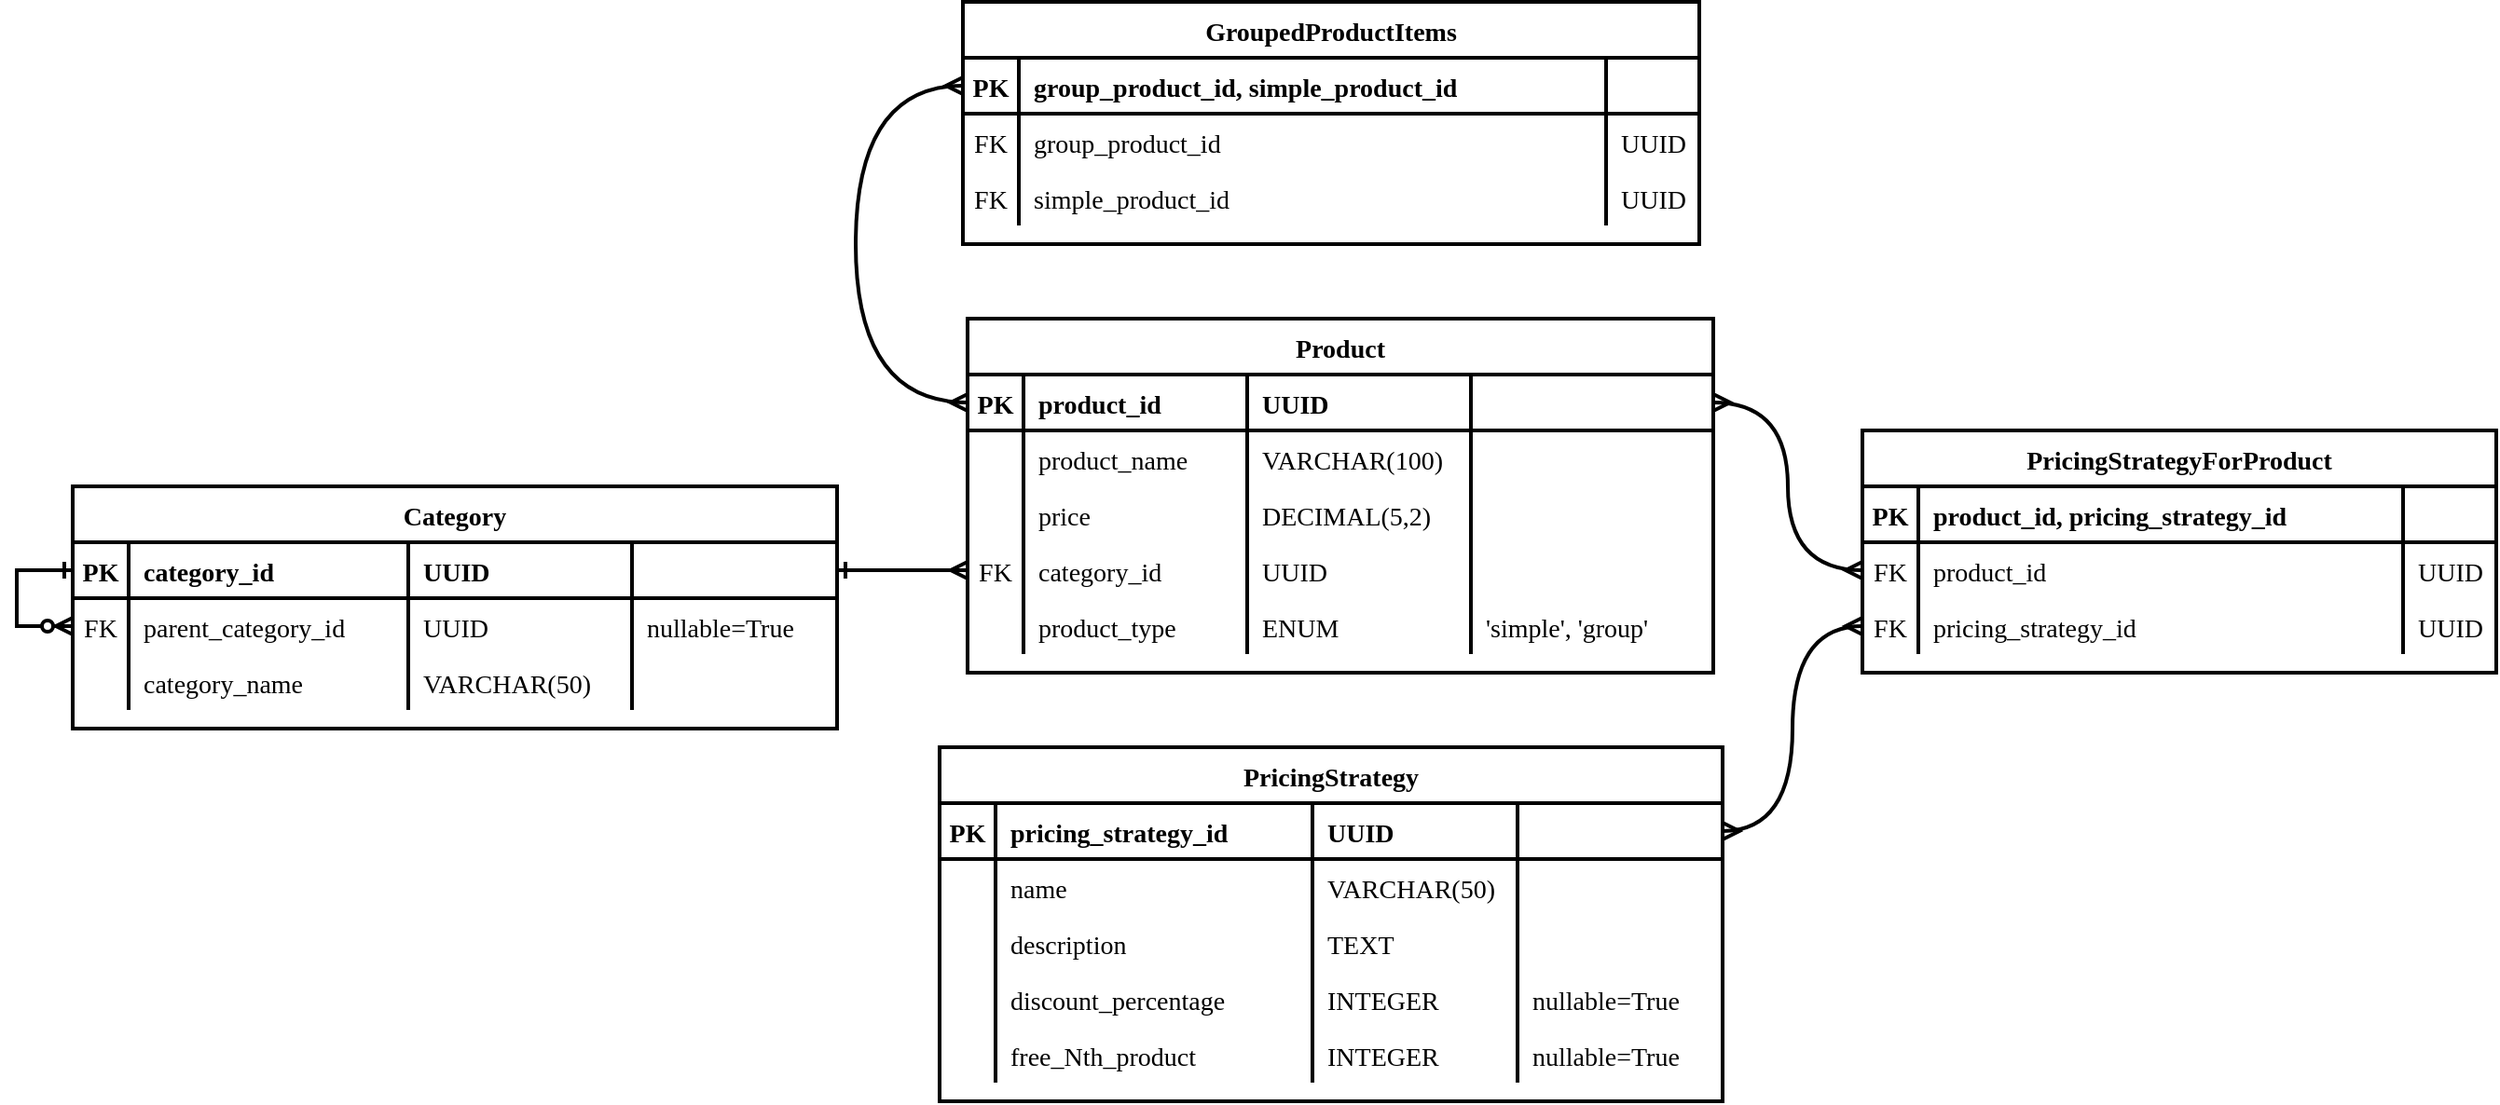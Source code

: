 <mxfile version="13.9.9" type="device" pages="2"><diagram id="R2lEEEUBdFMjLlhIrx00" name="Light"><mxGraphModel dx="2557" dy="2087" grid="1" gridSize="10" guides="1" tooltips="1" connect="1" arrows="1" fold="1" page="1" pageScale="1" pageWidth="850" pageHeight="1100" math="0" shadow="0" extFonts="Permanent Marker^https://fonts.googleapis.com/css?family=Permanent+Marker"><root><mxCell id="0"/><mxCell id="1" parent="0"/><mxCell id="C-vyLk0tnHw3VtMMgP7b-1" value="" style="edgeStyle=entityRelationEdgeStyle;endArrow=ERmany;startArrow=ERone;endFill=0;startFill=0;entryX=0;entryY=0.5;entryDx=0;entryDy=0;strokeWidth=2;fontFamily=Verdana;fontSize=14;" parent="1" source="C-vyLk0tnHw3VtMMgP7b-24" target="0zcOQkOIyqOlVRZajIcO-66" edge="1"><mxGeometry width="100" height="100" relative="1" as="geometry"><mxPoint x="340" y="720" as="sourcePoint"/><mxPoint x="250" y="125" as="targetPoint"/></mxGeometry></mxCell><mxCell id="C-vyLk0tnHw3VtMMgP7b-23" value="Category" style="shape=table;startSize=30;container=1;collapsible=1;childLayout=tableLayout;fixedRows=1;rowLines=0;fontStyle=1;align=center;resizeLast=1;strokeWidth=2;fontFamily=Verdana;fontSize=14;" parent="1" vertex="1"><mxGeometry x="-230" y="140" width="410" height="130" as="geometry"/></mxCell><mxCell id="C-vyLk0tnHw3VtMMgP7b-24" value="" style="shape=partialRectangle;collapsible=0;dropTarget=0;pointerEvents=0;fillColor=none;points=[[0,0.5],[1,0.5]];portConstraint=eastwest;top=0;left=0;right=0;bottom=1;strokeWidth=2;fontFamily=Verdana;fontSize=14;" parent="C-vyLk0tnHw3VtMMgP7b-23" vertex="1"><mxGeometry y="30" width="410" height="30" as="geometry"/></mxCell><mxCell id="C-vyLk0tnHw3VtMMgP7b-25" value="PK" style="shape=partialRectangle;overflow=hidden;connectable=0;fillColor=none;top=0;left=0;bottom=0;right=0;fontStyle=1;strokeWidth=2;fontFamily=Verdana;fontSize=14;" parent="C-vyLk0tnHw3VtMMgP7b-24" vertex="1"><mxGeometry width="30" height="30" as="geometry"/></mxCell><mxCell id="C-vyLk0tnHw3VtMMgP7b-26" value="category_id" style="shape=partialRectangle;overflow=hidden;connectable=0;fillColor=none;top=0;left=0;bottom=0;right=0;align=left;spacingLeft=6;fontStyle=1;strokeWidth=2;fontFamily=Verdana;fontSize=14;" parent="C-vyLk0tnHw3VtMMgP7b-24" vertex="1"><mxGeometry x="30" width="150" height="30" as="geometry"/></mxCell><mxCell id="0OfROM4jfgimGDaLUJtO-30" value="UUID" style="shape=partialRectangle;overflow=hidden;connectable=0;fillColor=none;top=0;left=0;bottom=0;right=0;align=left;spacingLeft=6;fontStyle=1;strokeWidth=2;fontFamily=Verdana;fontSize=14;" parent="C-vyLk0tnHw3VtMMgP7b-24" vertex="1"><mxGeometry x="180" width="120" height="30" as="geometry"/></mxCell><mxCell id="0zcOQkOIyqOlVRZajIcO-24" style="shape=partialRectangle;overflow=hidden;connectable=0;fillColor=none;top=0;left=0;bottom=0;right=0;align=left;spacingLeft=6;fontStyle=1;strokeWidth=2;fontFamily=Verdana;fontSize=14;" parent="C-vyLk0tnHw3VtMMgP7b-24" vertex="1"><mxGeometry x="300" width="110" height="30" as="geometry"/></mxCell><mxCell id="zHROqaaqVKmw-a75tRJJ-7" style="edgeStyle=orthogonalEdgeStyle;rounded=0;orthogonalLoop=1;jettySize=auto;html=1;exitX=0;exitY=0.5;exitDx=0;exitDy=0;entryX=0;entryY=0.5;entryDx=0;entryDy=0;startArrow=ERzeroToMany;startFill=1;endArrow=ERone;endFill=0;strokeWidth=2;fontFamily=Verdana;fontSize=14;" parent="C-vyLk0tnHw3VtMMgP7b-23" source="C-vyLk0tnHw3VtMMgP7b-27" target="C-vyLk0tnHw3VtMMgP7b-24" edge="1"><mxGeometry relative="1" as="geometry"><Array as="points"><mxPoint x="-30" y="75"/><mxPoint x="-30" y="45"/></Array></mxGeometry></mxCell><mxCell id="C-vyLk0tnHw3VtMMgP7b-27" value="" style="shape=partialRectangle;collapsible=0;dropTarget=0;pointerEvents=0;fillColor=none;points=[[0,0.5],[1,0.5]];portConstraint=eastwest;top=0;left=0;right=0;bottom=0;strokeWidth=2;fontFamily=Verdana;fontSize=14;" parent="C-vyLk0tnHw3VtMMgP7b-23" vertex="1"><mxGeometry y="60" width="410" height="30" as="geometry"/></mxCell><mxCell id="C-vyLk0tnHw3VtMMgP7b-28" value="FK" style="shape=partialRectangle;overflow=hidden;connectable=0;fillColor=none;top=0;left=0;bottom=0;right=0;strokeWidth=2;fontFamily=Verdana;fontSize=14;" parent="C-vyLk0tnHw3VtMMgP7b-27" vertex="1"><mxGeometry width="30" height="30" as="geometry"/></mxCell><mxCell id="C-vyLk0tnHw3VtMMgP7b-29" value="parent_category_id" style="shape=partialRectangle;overflow=hidden;connectable=0;fillColor=none;top=0;left=0;bottom=0;right=0;align=left;spacingLeft=6;strokeWidth=2;fontFamily=Verdana;fontSize=14;" parent="C-vyLk0tnHw3VtMMgP7b-27" vertex="1"><mxGeometry x="30" width="150" height="30" as="geometry"/></mxCell><mxCell id="0OfROM4jfgimGDaLUJtO-31" value="UUID" style="shape=partialRectangle;overflow=hidden;connectable=0;fillColor=none;top=0;left=0;bottom=0;right=0;align=left;spacingLeft=6;strokeWidth=2;fontFamily=Verdana;fontSize=14;" parent="C-vyLk0tnHw3VtMMgP7b-27" vertex="1"><mxGeometry x="180" width="120" height="30" as="geometry"/></mxCell><mxCell id="0zcOQkOIyqOlVRZajIcO-25" value="nullable=True" style="shape=partialRectangle;overflow=hidden;connectable=0;fillColor=none;top=0;left=0;bottom=0;right=0;align=left;spacingLeft=6;strokeWidth=2;fontFamily=Verdana;fontSize=14;" parent="C-vyLk0tnHw3VtMMgP7b-27" vertex="1"><mxGeometry x="300" width="110" height="30" as="geometry"/></mxCell><mxCell id="0OfROM4jfgimGDaLUJtO-7" value="" style="shape=partialRectangle;collapsible=0;dropTarget=0;pointerEvents=0;fillColor=none;points=[[0,0.5],[1,0.5]];portConstraint=eastwest;top=0;left=0;right=0;bottom=0;strokeWidth=2;fontFamily=Verdana;fontSize=14;" parent="C-vyLk0tnHw3VtMMgP7b-23" vertex="1"><mxGeometry y="90" width="410" height="30" as="geometry"/></mxCell><mxCell id="0OfROM4jfgimGDaLUJtO-8" value="" style="shape=partialRectangle;overflow=hidden;connectable=0;fillColor=none;top=0;left=0;bottom=0;right=0;strokeWidth=2;fontFamily=Verdana;fontSize=14;" parent="0OfROM4jfgimGDaLUJtO-7" vertex="1"><mxGeometry width="30" height="30" as="geometry"/></mxCell><mxCell id="0OfROM4jfgimGDaLUJtO-9" value="category_name" style="shape=partialRectangle;overflow=hidden;connectable=0;fillColor=none;top=0;left=0;bottom=0;right=0;align=left;spacingLeft=6;strokeWidth=2;fontFamily=Verdana;fontSize=14;" parent="0OfROM4jfgimGDaLUJtO-7" vertex="1"><mxGeometry x="30" width="150" height="30" as="geometry"/></mxCell><mxCell id="0OfROM4jfgimGDaLUJtO-33" value="VARCHAR(50)" style="shape=partialRectangle;overflow=hidden;connectable=0;fillColor=none;top=0;left=0;bottom=0;right=0;align=left;spacingLeft=6;strokeWidth=2;fontFamily=Verdana;fontSize=14;" parent="0OfROM4jfgimGDaLUJtO-7" vertex="1"><mxGeometry x="180" width="120" height="30" as="geometry"/></mxCell><mxCell id="0zcOQkOIyqOlVRZajIcO-27" style="shape=partialRectangle;overflow=hidden;connectable=0;fillColor=none;top=0;left=0;bottom=0;right=0;align=left;spacingLeft=6;strokeWidth=2;fontFamily=Verdana;fontSize=14;" parent="0OfROM4jfgimGDaLUJtO-7" vertex="1"><mxGeometry x="300" width="110" height="30" as="geometry"/></mxCell><mxCell id="zHROqaaqVKmw-a75tRJJ-27" value="GroupedProductItems" style="shape=table;startSize=30;container=1;collapsible=1;childLayout=tableLayout;fixedRows=1;rowLines=0;fontStyle=1;align=center;resizeLast=1;strokeWidth=2;fontFamily=Verdana;fontSize=14;" parent="1" vertex="1"><mxGeometry x="247.5" y="-120" width="395.0" height="130" as="geometry"/></mxCell><mxCell id="zHROqaaqVKmw-a75tRJJ-28" value="" style="shape=partialRectangle;collapsible=0;dropTarget=0;pointerEvents=0;fillColor=none;points=[[0,0.5],[1,0.5]];portConstraint=eastwest;top=0;left=0;right=0;bottom=1;strokeWidth=2;fontFamily=Verdana;fontSize=14;" parent="zHROqaaqVKmw-a75tRJJ-27" vertex="1"><mxGeometry y="30" width="395.0" height="30" as="geometry"/></mxCell><mxCell id="zHROqaaqVKmw-a75tRJJ-29" value="PK" style="shape=partialRectangle;overflow=hidden;connectable=0;fillColor=none;top=0;left=0;bottom=0;right=0;fontStyle=1;strokeWidth=2;fontFamily=Verdana;fontSize=14;" parent="zHROqaaqVKmw-a75tRJJ-28" vertex="1"><mxGeometry width="30" height="30" as="geometry"/></mxCell><mxCell id="zHROqaaqVKmw-a75tRJJ-30" value="group_product_id, simple_product_id" style="shape=partialRectangle;overflow=hidden;connectable=0;fillColor=none;top=0;left=0;bottom=0;right=0;align=left;spacingLeft=6;fontStyle=1;strokeWidth=2;fontFamily=Verdana;fontSize=14;" parent="zHROqaaqVKmw-a75tRJJ-28" vertex="1"><mxGeometry x="30" width="315" height="30" as="geometry"/></mxCell><mxCell id="0OfROM4jfgimGDaLUJtO-47" style="shape=partialRectangle;overflow=hidden;connectable=0;fillColor=none;top=0;left=0;bottom=0;right=0;align=left;spacingLeft=6;fontStyle=5;strokeWidth=2;fontFamily=Verdana;fontSize=14;" parent="zHROqaaqVKmw-a75tRJJ-28" vertex="1"><mxGeometry x="345" width="50.0" height="30" as="geometry"/></mxCell><mxCell id="zHROqaaqVKmw-a75tRJJ-31" value="" style="shape=partialRectangle;collapsible=0;dropTarget=0;pointerEvents=0;fillColor=none;points=[[0,0.5],[1,0.5]];portConstraint=eastwest;top=0;left=0;right=0;bottom=0;strokeWidth=2;fontFamily=Verdana;fontSize=14;" parent="zHROqaaqVKmw-a75tRJJ-27" vertex="1"><mxGeometry y="60" width="395.0" height="30" as="geometry"/></mxCell><mxCell id="zHROqaaqVKmw-a75tRJJ-32" value="FK" style="shape=partialRectangle;overflow=hidden;connectable=0;fillColor=none;top=0;left=0;bottom=0;right=0;strokeWidth=2;fontFamily=Verdana;fontSize=14;" parent="zHROqaaqVKmw-a75tRJJ-31" vertex="1"><mxGeometry width="30" height="30" as="geometry"/></mxCell><mxCell id="zHROqaaqVKmw-a75tRJJ-33" value="group_product_id" style="shape=partialRectangle;overflow=hidden;connectable=0;fillColor=none;top=0;left=0;bottom=0;right=0;align=left;spacingLeft=6;strokeWidth=2;fontFamily=Verdana;fontSize=14;" parent="zHROqaaqVKmw-a75tRJJ-31" vertex="1"><mxGeometry x="30" width="315" height="30" as="geometry"/></mxCell><mxCell id="0OfROM4jfgimGDaLUJtO-48" value="UUID" style="shape=partialRectangle;overflow=hidden;connectable=0;fillColor=none;top=0;left=0;bottom=0;right=0;align=left;spacingLeft=6;strokeWidth=2;fontFamily=Verdana;fontSize=14;" parent="zHROqaaqVKmw-a75tRJJ-31" vertex="1"><mxGeometry x="345" width="50.0" height="30" as="geometry"/></mxCell><mxCell id="zHROqaaqVKmw-a75tRJJ-50" value="" style="shape=partialRectangle;collapsible=0;dropTarget=0;pointerEvents=0;fillColor=none;points=[[0,0.5],[1,0.5]];portConstraint=eastwest;top=0;left=0;right=0;bottom=0;strokeWidth=2;fontFamily=Verdana;fontSize=14;" parent="zHROqaaqVKmw-a75tRJJ-27" vertex="1"><mxGeometry y="90" width="395.0" height="30" as="geometry"/></mxCell><mxCell id="zHROqaaqVKmw-a75tRJJ-51" value="FK" style="shape=partialRectangle;overflow=hidden;connectable=0;fillColor=none;top=0;left=0;bottom=0;right=0;strokeWidth=2;fontFamily=Verdana;fontSize=14;" parent="zHROqaaqVKmw-a75tRJJ-50" vertex="1"><mxGeometry width="30" height="30" as="geometry"/></mxCell><mxCell id="zHROqaaqVKmw-a75tRJJ-52" value="simple_product_id" style="shape=partialRectangle;overflow=hidden;connectable=0;fillColor=none;top=0;left=0;bottom=0;right=0;align=left;spacingLeft=6;strokeWidth=2;fontFamily=Verdana;fontSize=14;" parent="zHROqaaqVKmw-a75tRJJ-50" vertex="1"><mxGeometry x="30" width="315" height="30" as="geometry"/></mxCell><mxCell id="0OfROM4jfgimGDaLUJtO-49" value="UUID" style="shape=partialRectangle;overflow=hidden;connectable=0;fillColor=none;top=0;left=0;bottom=0;right=0;align=left;spacingLeft=6;strokeWidth=2;fontFamily=Verdana;fontSize=14;" parent="zHROqaaqVKmw-a75tRJJ-50" vertex="1"><mxGeometry x="345" width="50.0" height="30" as="geometry"/></mxCell><mxCell id="zHROqaaqVKmw-a75tRJJ-60" value="PricingStrategy" style="shape=table;startSize=30;container=1;collapsible=1;childLayout=tableLayout;fixedRows=1;rowLines=0;fontStyle=1;align=center;resizeLast=1;strokeWidth=2;fontFamily=Verdana;fontSize=14;" parent="1" vertex="1"><mxGeometry x="235" y="280" width="420.0" height="190" as="geometry"/></mxCell><mxCell id="zHROqaaqVKmw-a75tRJJ-61" value="" style="shape=partialRectangle;collapsible=0;dropTarget=0;pointerEvents=0;fillColor=none;points=[[0,0.5],[1,0.5]];portConstraint=eastwest;top=0;left=0;right=0;bottom=1;strokeWidth=2;fontFamily=Verdana;fontSize=14;" parent="zHROqaaqVKmw-a75tRJJ-60" vertex="1"><mxGeometry y="30" width="420.0" height="30" as="geometry"/></mxCell><mxCell id="zHROqaaqVKmw-a75tRJJ-62" value="PK" style="shape=partialRectangle;overflow=hidden;connectable=0;fillColor=none;top=0;left=0;bottom=0;right=0;fontStyle=1;strokeWidth=2;fontFamily=Verdana;fontSize=14;" parent="zHROqaaqVKmw-a75tRJJ-61" vertex="1"><mxGeometry width="30" height="30" as="geometry"/></mxCell><mxCell id="zHROqaaqVKmw-a75tRJJ-63" value="pricing_strategy_id" style="shape=partialRectangle;overflow=hidden;connectable=0;fillColor=none;top=0;left=0;bottom=0;right=0;align=left;spacingLeft=6;fontStyle=1;strokeWidth=2;fontFamily=Verdana;fontSize=14;" parent="zHROqaaqVKmw-a75tRJJ-61" vertex="1"><mxGeometry x="30" width="170.0" height="30" as="geometry"/></mxCell><mxCell id="0zcOQkOIyqOlVRZajIcO-9" value="UUID" style="shape=partialRectangle;overflow=hidden;connectable=0;fillColor=none;top=0;left=0;bottom=0;right=0;align=left;spacingLeft=6;fontStyle=1;strokeWidth=2;fontFamily=Verdana;fontSize=14;" parent="zHROqaaqVKmw-a75tRJJ-61" vertex="1"><mxGeometry x="200.0" width="110.0" height="30" as="geometry"/></mxCell><mxCell id="0zcOQkOIyqOlVRZajIcO-15" style="shape=partialRectangle;overflow=hidden;connectable=0;fillColor=none;top=0;left=0;bottom=0;right=0;align=left;spacingLeft=6;fontStyle=1;strokeWidth=2;fontFamily=Verdana;fontSize=14;" parent="zHROqaaqVKmw-a75tRJJ-61" vertex="1"><mxGeometry x="310" width="110.0" height="30" as="geometry"/></mxCell><mxCell id="zHROqaaqVKmw-a75tRJJ-64" value="" style="shape=partialRectangle;collapsible=0;dropTarget=0;pointerEvents=0;fillColor=none;points=[[0,0.5],[1,0.5]];portConstraint=eastwest;top=0;left=0;right=0;bottom=0;strokeWidth=2;fontFamily=Verdana;fontSize=14;" parent="zHROqaaqVKmw-a75tRJJ-60" vertex="1"><mxGeometry y="60" width="420.0" height="30" as="geometry"/></mxCell><mxCell id="zHROqaaqVKmw-a75tRJJ-65" value="" style="shape=partialRectangle;overflow=hidden;connectable=0;fillColor=none;top=0;left=0;bottom=0;right=0;strokeWidth=2;fontFamily=Verdana;fontSize=14;" parent="zHROqaaqVKmw-a75tRJJ-64" vertex="1"><mxGeometry width="30" height="30" as="geometry"/></mxCell><mxCell id="zHROqaaqVKmw-a75tRJJ-66" value="name" style="shape=partialRectangle;overflow=hidden;connectable=0;fillColor=none;top=0;left=0;bottom=0;right=0;align=left;spacingLeft=6;strokeWidth=2;fontFamily=Verdana;fontSize=14;" parent="zHROqaaqVKmw-a75tRJJ-64" vertex="1"><mxGeometry x="30" width="170.0" height="30" as="geometry"/></mxCell><mxCell id="0zcOQkOIyqOlVRZajIcO-10" value="VARCHAR(50)" style="shape=partialRectangle;overflow=hidden;connectable=0;fillColor=none;top=0;left=0;bottom=0;right=0;align=left;spacingLeft=6;strokeWidth=2;fontFamily=Verdana;fontSize=14;" parent="zHROqaaqVKmw-a75tRJJ-64" vertex="1"><mxGeometry x="200.0" width="110.0" height="30" as="geometry"/></mxCell><mxCell id="0zcOQkOIyqOlVRZajIcO-16" value="" style="shape=partialRectangle;overflow=hidden;connectable=0;fillColor=none;top=0;left=0;bottom=0;right=0;align=left;spacingLeft=6;strokeWidth=2;fontFamily=Verdana;fontSize=14;" parent="zHROqaaqVKmw-a75tRJJ-64" vertex="1"><mxGeometry x="310" width="110.0" height="30" as="geometry"/></mxCell><mxCell id="0zcOQkOIyqOlVRZajIcO-42" value="" style="shape=partialRectangle;collapsible=0;dropTarget=0;pointerEvents=0;fillColor=none;points=[[0,0.5],[1,0.5]];portConstraint=eastwest;top=0;left=0;right=0;bottom=0;strokeWidth=2;fontFamily=Verdana;fontSize=14;" parent="zHROqaaqVKmw-a75tRJJ-60" vertex="1"><mxGeometry y="90" width="420.0" height="30" as="geometry"/></mxCell><mxCell id="0zcOQkOIyqOlVRZajIcO-43" value="" style="shape=partialRectangle;overflow=hidden;connectable=0;fillColor=none;top=0;left=0;bottom=0;right=0;strokeWidth=2;fontFamily=Verdana;fontSize=14;" parent="0zcOQkOIyqOlVRZajIcO-42" vertex="1"><mxGeometry width="30" height="30" as="geometry"/></mxCell><mxCell id="0zcOQkOIyqOlVRZajIcO-44" value="description" style="shape=partialRectangle;overflow=hidden;connectable=0;fillColor=none;top=0;left=0;bottom=0;right=0;align=left;spacingLeft=6;strokeWidth=2;fontFamily=Verdana;fontSize=14;" parent="0zcOQkOIyqOlVRZajIcO-42" vertex="1"><mxGeometry x="30" width="170.0" height="30" as="geometry"/></mxCell><mxCell id="0zcOQkOIyqOlVRZajIcO-45" value="TEXT" style="shape=partialRectangle;overflow=hidden;connectable=0;fillColor=none;top=0;left=0;bottom=0;right=0;align=left;spacingLeft=6;strokeWidth=2;fontFamily=Verdana;fontSize=14;" parent="0zcOQkOIyqOlVRZajIcO-42" vertex="1"><mxGeometry x="200.0" width="110.0" height="30" as="geometry"/></mxCell><mxCell id="0zcOQkOIyqOlVRZajIcO-46" value="" style="shape=partialRectangle;overflow=hidden;connectable=0;fillColor=none;top=0;left=0;bottom=0;right=0;align=left;spacingLeft=6;strokeWidth=2;fontFamily=Verdana;fontSize=14;" parent="0zcOQkOIyqOlVRZajIcO-42" vertex="1"><mxGeometry x="310" width="110.0" height="30" as="geometry"/></mxCell><mxCell id="0zcOQkOIyqOlVRZajIcO-37" value="" style="shape=partialRectangle;collapsible=0;dropTarget=0;pointerEvents=0;fillColor=none;points=[[0,0.5],[1,0.5]];portConstraint=eastwest;top=0;left=0;right=0;bottom=0;strokeWidth=2;fontFamily=Verdana;fontSize=14;" parent="zHROqaaqVKmw-a75tRJJ-60" vertex="1"><mxGeometry y="120" width="420.0" height="30" as="geometry"/></mxCell><mxCell id="0zcOQkOIyqOlVRZajIcO-38" value="" style="shape=partialRectangle;overflow=hidden;connectable=0;fillColor=none;top=0;left=0;bottom=0;right=0;strokeWidth=2;fontFamily=Verdana;fontSize=14;" parent="0zcOQkOIyqOlVRZajIcO-37" vertex="1"><mxGeometry width="30" height="30" as="geometry"/></mxCell><mxCell id="0zcOQkOIyqOlVRZajIcO-39" value="discount_percentage" style="shape=partialRectangle;overflow=hidden;connectable=0;fillColor=none;top=0;left=0;bottom=0;right=0;align=left;spacingLeft=6;strokeWidth=2;fontFamily=Verdana;fontSize=14;" parent="0zcOQkOIyqOlVRZajIcO-37" vertex="1"><mxGeometry x="30" width="170.0" height="30" as="geometry"/></mxCell><mxCell id="0zcOQkOIyqOlVRZajIcO-40" value="INTEGER" style="shape=partialRectangle;overflow=hidden;connectable=0;fillColor=none;top=0;left=0;bottom=0;right=0;align=left;spacingLeft=6;strokeWidth=2;fontFamily=Verdana;fontSize=14;" parent="0zcOQkOIyqOlVRZajIcO-37" vertex="1"><mxGeometry x="200.0" width="110.0" height="30" as="geometry"/></mxCell><mxCell id="0zcOQkOIyqOlVRZajIcO-41" value="nullable=True" style="shape=partialRectangle;overflow=hidden;connectable=0;fillColor=none;top=0;left=0;bottom=0;right=0;align=left;spacingLeft=6;strokeWidth=2;fontFamily=Verdana;fontSize=14;" parent="0zcOQkOIyqOlVRZajIcO-37" vertex="1"><mxGeometry x="310" width="110.0" height="30" as="geometry"/></mxCell><mxCell id="zHROqaaqVKmw-a75tRJJ-67" value="" style="shape=partialRectangle;collapsible=0;dropTarget=0;pointerEvents=0;fillColor=none;points=[[0,0.5],[1,0.5]];portConstraint=eastwest;top=0;left=0;right=0;bottom=0;strokeWidth=2;fontFamily=Verdana;fontSize=14;" parent="zHROqaaqVKmw-a75tRJJ-60" vertex="1"><mxGeometry y="150" width="420.0" height="30" as="geometry"/></mxCell><mxCell id="zHROqaaqVKmw-a75tRJJ-68" value="" style="shape=partialRectangle;overflow=hidden;connectable=0;fillColor=none;top=0;left=0;bottom=0;right=0;strokeWidth=2;fontFamily=Verdana;fontSize=14;" parent="zHROqaaqVKmw-a75tRJJ-67" vertex="1"><mxGeometry width="30" height="30" as="geometry"/></mxCell><mxCell id="zHROqaaqVKmw-a75tRJJ-69" value="free_Nth_product" style="shape=partialRectangle;overflow=hidden;connectable=0;fillColor=none;top=0;left=0;bottom=0;right=0;align=left;spacingLeft=6;strokeWidth=2;fontFamily=Verdana;fontSize=14;" parent="zHROqaaqVKmw-a75tRJJ-67" vertex="1"><mxGeometry x="30" width="170.0" height="30" as="geometry"/></mxCell><mxCell id="0zcOQkOIyqOlVRZajIcO-11" value="INTEGER" style="shape=partialRectangle;overflow=hidden;connectable=0;fillColor=none;top=0;left=0;bottom=0;right=0;align=left;spacingLeft=6;strokeWidth=2;fontFamily=Verdana;fontSize=14;" parent="zHROqaaqVKmw-a75tRJJ-67" vertex="1"><mxGeometry x="200.0" width="110.0" height="30" as="geometry"/></mxCell><mxCell id="0zcOQkOIyqOlVRZajIcO-17" value="nullable=True" style="shape=partialRectangle;overflow=hidden;connectable=0;fillColor=none;top=0;left=0;bottom=0;right=0;align=left;spacingLeft=6;strokeWidth=2;fontFamily=Verdana;fontSize=14;" parent="zHROqaaqVKmw-a75tRJJ-67" vertex="1"><mxGeometry x="310" width="110.0" height="30" as="geometry"/></mxCell><mxCell id="0OfROM4jfgimGDaLUJtO-56" value="Product" style="shape=table;startSize=30;container=1;collapsible=1;childLayout=tableLayout;fixedRows=1;rowLines=0;fontStyle=1;align=center;resizeLast=1;strokeWidth=2;fontFamily=Verdana;fontSize=14;" parent="1" vertex="1"><mxGeometry x="250" y="50" width="400" height="190" as="geometry"/></mxCell><mxCell id="0OfROM4jfgimGDaLUJtO-57" value="" style="shape=partialRectangle;collapsible=0;dropTarget=0;pointerEvents=0;fillColor=none;points=[[0,0.5],[1,0.5]];portConstraint=eastwest;top=0;left=0;right=0;bottom=1;strokeWidth=2;fontFamily=Verdana;fontSize=14;" parent="0OfROM4jfgimGDaLUJtO-56" vertex="1"><mxGeometry y="30" width="400" height="30" as="geometry"/></mxCell><mxCell id="0OfROM4jfgimGDaLUJtO-58" value="PK" style="shape=partialRectangle;overflow=hidden;connectable=0;fillColor=none;top=0;left=0;bottom=0;right=0;fontStyle=1;strokeWidth=2;fontFamily=Verdana;fontSize=14;" parent="0OfROM4jfgimGDaLUJtO-57" vertex="1"><mxGeometry width="30" height="30" as="geometry"/></mxCell><mxCell id="0OfROM4jfgimGDaLUJtO-59" value="product_id" style="shape=partialRectangle;overflow=hidden;connectable=0;fillColor=none;top=0;left=0;bottom=0;right=0;align=left;spacingLeft=6;fontStyle=1;strokeWidth=2;fontFamily=Verdana;fontSize=14;" parent="0OfROM4jfgimGDaLUJtO-57" vertex="1"><mxGeometry x="30" width="120.0" height="30" as="geometry"/></mxCell><mxCell id="0OfROM4jfgimGDaLUJtO-60" value="UUID" style="shape=partialRectangle;overflow=hidden;connectable=0;fillColor=none;top=0;left=0;bottom=0;right=0;align=left;spacingLeft=6;fontStyle=1;strokeWidth=2;fontFamily=Verdana;fontSize=14;" parent="0OfROM4jfgimGDaLUJtO-57" vertex="1"><mxGeometry x="150.0" width="120.0" height="30" as="geometry"/></mxCell><mxCell id="0zcOQkOIyqOlVRZajIcO-18" style="shape=partialRectangle;overflow=hidden;connectable=0;fillColor=none;top=0;left=0;bottom=0;right=0;align=left;spacingLeft=6;fontStyle=1;strokeWidth=2;fontFamily=Verdana;fontSize=14;" parent="0OfROM4jfgimGDaLUJtO-57" vertex="1"><mxGeometry x="270" width="130" height="30" as="geometry"/></mxCell><mxCell id="0OfROM4jfgimGDaLUJtO-62" value="" style="shape=partialRectangle;collapsible=0;dropTarget=0;pointerEvents=0;fillColor=none;points=[[0,0.5],[1,0.5]];portConstraint=eastwest;top=0;left=0;right=0;bottom=0;strokeWidth=2;fontFamily=Verdana;fontSize=14;" parent="0OfROM4jfgimGDaLUJtO-56" vertex="1"><mxGeometry y="60" width="400" height="30" as="geometry"/></mxCell><mxCell id="0OfROM4jfgimGDaLUJtO-63" value="" style="shape=partialRectangle;overflow=hidden;connectable=0;fillColor=none;top=0;left=0;bottom=0;right=0;strokeWidth=2;fontFamily=Verdana;fontSize=14;" parent="0OfROM4jfgimGDaLUJtO-62" vertex="1"><mxGeometry width="30" height="30" as="geometry"/></mxCell><mxCell id="0OfROM4jfgimGDaLUJtO-64" value="product_name" style="shape=partialRectangle;overflow=hidden;connectable=0;fillColor=none;top=0;left=0;bottom=0;right=0;align=left;spacingLeft=6;strokeWidth=2;fontFamily=Verdana;fontSize=14;" parent="0OfROM4jfgimGDaLUJtO-62" vertex="1"><mxGeometry x="30" width="120.0" height="30" as="geometry"/></mxCell><mxCell id="0OfROM4jfgimGDaLUJtO-65" value="VARCHAR(100)" style="shape=partialRectangle;overflow=hidden;connectable=0;fillColor=none;top=0;left=0;bottom=0;right=0;align=left;spacingLeft=6;strokeWidth=2;fontFamily=Verdana;fontSize=14;" parent="0OfROM4jfgimGDaLUJtO-62" vertex="1"><mxGeometry x="150.0" width="120.0" height="30" as="geometry"/></mxCell><mxCell id="0zcOQkOIyqOlVRZajIcO-19" style="shape=partialRectangle;overflow=hidden;connectable=0;fillColor=none;top=0;left=0;bottom=0;right=0;align=left;spacingLeft=6;strokeWidth=2;fontFamily=Verdana;fontSize=14;" parent="0OfROM4jfgimGDaLUJtO-62" vertex="1"><mxGeometry x="270" width="130" height="30" as="geometry"/></mxCell><mxCell id="0zcOQkOIyqOlVRZajIcO-71" value="" style="shape=partialRectangle;collapsible=0;dropTarget=0;pointerEvents=0;fillColor=none;points=[[0,0.5],[1,0.5]];portConstraint=eastwest;top=0;left=0;right=0;bottom=0;strokeWidth=2;fontFamily=Verdana;fontSize=14;" parent="0OfROM4jfgimGDaLUJtO-56" vertex="1"><mxGeometry y="90" width="400" height="30" as="geometry"/></mxCell><mxCell id="0zcOQkOIyqOlVRZajIcO-72" value="" style="shape=partialRectangle;overflow=hidden;connectable=0;fillColor=none;top=0;left=0;bottom=0;right=0;strokeWidth=2;fontFamily=Verdana;fontSize=14;" parent="0zcOQkOIyqOlVRZajIcO-71" vertex="1"><mxGeometry width="30" height="30" as="geometry"/></mxCell><mxCell id="0zcOQkOIyqOlVRZajIcO-73" value="price" style="shape=partialRectangle;overflow=hidden;connectable=0;fillColor=none;top=0;left=0;bottom=0;right=0;align=left;spacingLeft=6;strokeWidth=2;fontFamily=Verdana;fontSize=14;" parent="0zcOQkOIyqOlVRZajIcO-71" vertex="1"><mxGeometry x="30" width="120.0" height="30" as="geometry"/></mxCell><mxCell id="0zcOQkOIyqOlVRZajIcO-74" value="DECIMAL(5,2)" style="shape=partialRectangle;overflow=hidden;connectable=0;fillColor=none;top=0;left=0;bottom=0;right=0;align=left;spacingLeft=6;strokeWidth=2;fontFamily=Verdana;fontSize=14;" parent="0zcOQkOIyqOlVRZajIcO-71" vertex="1"><mxGeometry x="150.0" width="120.0" height="30" as="geometry"/></mxCell><mxCell id="0zcOQkOIyqOlVRZajIcO-75" style="shape=partialRectangle;overflow=hidden;connectable=0;fillColor=none;top=0;left=0;bottom=0;right=0;align=left;spacingLeft=6;strokeWidth=2;fontFamily=Verdana;fontSize=14;" parent="0zcOQkOIyqOlVRZajIcO-71" vertex="1"><mxGeometry x="270" width="130" height="30" as="geometry"/></mxCell><mxCell id="0zcOQkOIyqOlVRZajIcO-66" value="" style="shape=partialRectangle;collapsible=0;dropTarget=0;pointerEvents=0;fillColor=none;points=[[0,0.5],[1,0.5]];portConstraint=eastwest;top=0;left=0;right=0;bottom=0;strokeWidth=2;fontFamily=Verdana;fontSize=14;" parent="0OfROM4jfgimGDaLUJtO-56" vertex="1"><mxGeometry y="120" width="400" height="30" as="geometry"/></mxCell><mxCell id="0zcOQkOIyqOlVRZajIcO-67" value="FK" style="shape=partialRectangle;overflow=hidden;connectable=0;fillColor=none;top=0;left=0;bottom=0;right=0;strokeWidth=2;fontFamily=Verdana;fontSize=14;" parent="0zcOQkOIyqOlVRZajIcO-66" vertex="1"><mxGeometry width="30" height="30" as="geometry"/></mxCell><mxCell id="0zcOQkOIyqOlVRZajIcO-68" value="category_id" style="shape=partialRectangle;overflow=hidden;connectable=0;fillColor=none;top=0;left=0;bottom=0;right=0;align=left;spacingLeft=6;strokeWidth=2;fontFamily=Verdana;fontSize=14;" parent="0zcOQkOIyqOlVRZajIcO-66" vertex="1"><mxGeometry x="30" width="120.0" height="30" as="geometry"/></mxCell><mxCell id="0zcOQkOIyqOlVRZajIcO-69" value="UUID" style="shape=partialRectangle;overflow=hidden;connectable=0;fillColor=none;top=0;left=0;bottom=0;right=0;align=left;spacingLeft=6;strokeWidth=2;fontFamily=Verdana;fontSize=14;" parent="0zcOQkOIyqOlVRZajIcO-66" vertex="1"><mxGeometry x="150.0" width="120.0" height="30" as="geometry"/></mxCell><mxCell id="0zcOQkOIyqOlVRZajIcO-70" style="shape=partialRectangle;overflow=hidden;connectable=0;fillColor=none;top=0;left=0;bottom=0;right=0;align=left;spacingLeft=6;strokeWidth=2;fontFamily=Verdana;fontSize=14;" parent="0zcOQkOIyqOlVRZajIcO-66" vertex="1"><mxGeometry x="270" width="130" height="30" as="geometry"/></mxCell><mxCell id="0zcOQkOIyqOlVRZajIcO-1" value="" style="shape=partialRectangle;collapsible=0;dropTarget=0;pointerEvents=0;fillColor=none;points=[[0,0.5],[1,0.5]];portConstraint=eastwest;top=0;left=0;right=0;bottom=0;strokeWidth=2;fontFamily=Verdana;fontSize=14;" parent="0OfROM4jfgimGDaLUJtO-56" vertex="1"><mxGeometry y="150" width="400" height="30" as="geometry"/></mxCell><mxCell id="0zcOQkOIyqOlVRZajIcO-2" value="" style="shape=partialRectangle;overflow=hidden;connectable=0;fillColor=none;top=0;left=0;bottom=0;right=0;strokeWidth=2;fontFamily=Verdana;fontSize=14;" parent="0zcOQkOIyqOlVRZajIcO-1" vertex="1"><mxGeometry width="30" height="30" as="geometry"/></mxCell><mxCell id="0zcOQkOIyqOlVRZajIcO-3" value="product_type" style="shape=partialRectangle;overflow=hidden;connectable=0;fillColor=none;top=0;left=0;bottom=0;right=0;align=left;spacingLeft=6;strokeWidth=2;fontFamily=Verdana;fontSize=14;" parent="0zcOQkOIyqOlVRZajIcO-1" vertex="1"><mxGeometry x="30" width="120.0" height="30" as="geometry"/></mxCell><mxCell id="0zcOQkOIyqOlVRZajIcO-4" value="ENUM" style="shape=partialRectangle;overflow=hidden;connectable=0;fillColor=none;top=0;left=0;bottom=0;right=0;align=left;spacingLeft=6;strokeWidth=2;fontFamily=Verdana;fontSize=14;" parent="0zcOQkOIyqOlVRZajIcO-1" vertex="1"><mxGeometry x="150.0" width="120.0" height="30" as="geometry"/></mxCell><mxCell id="0zcOQkOIyqOlVRZajIcO-20" value="'simple', 'group'" style="shape=partialRectangle;overflow=hidden;connectable=0;fillColor=none;top=0;left=0;bottom=0;right=0;align=left;spacingLeft=6;strokeWidth=2;fontFamily=Verdana;fontSize=14;" parent="0zcOQkOIyqOlVRZajIcO-1" vertex="1"><mxGeometry x="270" width="130" height="30" as="geometry"/></mxCell><mxCell id="0zcOQkOIyqOlVRZajIcO-31" style="edgeStyle=orthogonalEdgeStyle;curved=1;rounded=0;orthogonalLoop=1;jettySize=auto;html=1;exitX=0;exitY=0.5;exitDx=0;exitDy=0;entryX=0;entryY=0.5;entryDx=0;entryDy=0;startArrow=ERmany;startFill=0;endArrow=ERmany;endFill=0;strokeWidth=2;fontSize=14;" parent="1" source="0OfROM4jfgimGDaLUJtO-57" target="zHROqaaqVKmw-a75tRJJ-28" edge="1"><mxGeometry relative="1" as="geometry"><Array as="points"><mxPoint x="190" y="95"/><mxPoint x="190" y="-75"/></Array></mxGeometry></mxCell><mxCell id="0zcOQkOIyqOlVRZajIcO-47" value="PricingStrategyForProduct" style="shape=table;startSize=30;container=1;collapsible=1;childLayout=tableLayout;fixedRows=1;rowLines=0;fontStyle=1;align=center;resizeLast=1;strokeWidth=2;fontFamily=Verdana;fontSize=14;" parent="1" vertex="1"><mxGeometry x="730" y="110" width="340" height="130" as="geometry"/></mxCell><mxCell id="0zcOQkOIyqOlVRZajIcO-48" value="" style="shape=partialRectangle;collapsible=0;dropTarget=0;pointerEvents=0;fillColor=none;points=[[0,0.5],[1,0.5]];portConstraint=eastwest;top=0;left=0;right=0;bottom=1;strokeWidth=2;fontFamily=Verdana;fontSize=14;" parent="0zcOQkOIyqOlVRZajIcO-47" vertex="1"><mxGeometry y="30" width="340" height="30" as="geometry"/></mxCell><mxCell id="0zcOQkOIyqOlVRZajIcO-49" value="PK" style="shape=partialRectangle;overflow=hidden;connectable=0;fillColor=none;top=0;left=0;bottom=0;right=0;fontStyle=1;strokeWidth=2;fontFamily=Verdana;fontSize=14;" parent="0zcOQkOIyqOlVRZajIcO-48" vertex="1"><mxGeometry width="30" height="30" as="geometry"/></mxCell><mxCell id="0zcOQkOIyqOlVRZajIcO-50" value="product_id, pricing_strategy_id" style="shape=partialRectangle;overflow=hidden;connectable=0;fillColor=none;top=0;left=0;bottom=0;right=0;align=left;spacingLeft=6;fontStyle=1;strokeWidth=2;fontFamily=Verdana;fontSize=14;" parent="0zcOQkOIyqOlVRZajIcO-48" vertex="1"><mxGeometry x="30" width="260.0" height="30" as="geometry"/></mxCell><mxCell id="0zcOQkOIyqOlVRZajIcO-51" style="shape=partialRectangle;overflow=hidden;connectable=0;fillColor=none;top=0;left=0;bottom=0;right=0;align=left;spacingLeft=6;fontStyle=5;strokeWidth=2;fontFamily=Verdana;fontSize=14;" parent="0zcOQkOIyqOlVRZajIcO-48" vertex="1"><mxGeometry x="290.0" width="50.0" height="30" as="geometry"/></mxCell><mxCell id="0zcOQkOIyqOlVRZajIcO-52" value="" style="shape=partialRectangle;collapsible=0;dropTarget=0;pointerEvents=0;fillColor=none;points=[[0,0.5],[1,0.5]];portConstraint=eastwest;top=0;left=0;right=0;bottom=0;strokeWidth=2;fontFamily=Verdana;fontSize=14;" parent="0zcOQkOIyqOlVRZajIcO-47" vertex="1"><mxGeometry y="60" width="340" height="30" as="geometry"/></mxCell><mxCell id="0zcOQkOIyqOlVRZajIcO-53" value="FK" style="shape=partialRectangle;overflow=hidden;connectable=0;fillColor=none;top=0;left=0;bottom=0;right=0;strokeWidth=2;fontFamily=Verdana;fontSize=14;" parent="0zcOQkOIyqOlVRZajIcO-52" vertex="1"><mxGeometry width="30" height="30" as="geometry"/></mxCell><mxCell id="0zcOQkOIyqOlVRZajIcO-54" value="product_id" style="shape=partialRectangle;overflow=hidden;connectable=0;fillColor=none;top=0;left=0;bottom=0;right=0;align=left;spacingLeft=6;strokeWidth=2;fontFamily=Verdana;fontSize=14;" parent="0zcOQkOIyqOlVRZajIcO-52" vertex="1"><mxGeometry x="30" width="260.0" height="30" as="geometry"/></mxCell><mxCell id="0zcOQkOIyqOlVRZajIcO-55" value="UUID" style="shape=partialRectangle;overflow=hidden;connectable=0;fillColor=none;top=0;left=0;bottom=0;right=0;align=left;spacingLeft=6;strokeWidth=2;fontFamily=Verdana;fontSize=14;" parent="0zcOQkOIyqOlVRZajIcO-52" vertex="1"><mxGeometry x="290.0" width="50.0" height="30" as="geometry"/></mxCell><mxCell id="0zcOQkOIyqOlVRZajIcO-56" value="" style="shape=partialRectangle;collapsible=0;dropTarget=0;pointerEvents=0;fillColor=none;points=[[0,0.5],[1,0.5]];portConstraint=eastwest;top=0;left=0;right=0;bottom=0;strokeWidth=2;fontFamily=Verdana;fontSize=14;" parent="0zcOQkOIyqOlVRZajIcO-47" vertex="1"><mxGeometry y="90" width="340" height="30" as="geometry"/></mxCell><mxCell id="0zcOQkOIyqOlVRZajIcO-57" value="FK" style="shape=partialRectangle;overflow=hidden;connectable=0;fillColor=none;top=0;left=0;bottom=0;right=0;strokeWidth=2;fontFamily=Verdana;fontSize=14;" parent="0zcOQkOIyqOlVRZajIcO-56" vertex="1"><mxGeometry width="30" height="30" as="geometry"/></mxCell><mxCell id="0zcOQkOIyqOlVRZajIcO-58" value="pricing_strategy_id" style="shape=partialRectangle;overflow=hidden;connectable=0;fillColor=none;top=0;left=0;bottom=0;right=0;align=left;spacingLeft=6;strokeWidth=2;fontFamily=Verdana;fontSize=14;" parent="0zcOQkOIyqOlVRZajIcO-56" vertex="1"><mxGeometry x="30" width="260.0" height="30" as="geometry"/></mxCell><mxCell id="0zcOQkOIyqOlVRZajIcO-59" value="UUID" style="shape=partialRectangle;overflow=hidden;connectable=0;fillColor=none;top=0;left=0;bottom=0;right=0;align=left;spacingLeft=6;strokeWidth=2;fontFamily=Verdana;fontSize=14;" parent="0zcOQkOIyqOlVRZajIcO-56" vertex="1"><mxGeometry x="290.0" width="50.0" height="30" as="geometry"/></mxCell><mxCell id="0zcOQkOIyqOlVRZajIcO-62" style="edgeStyle=orthogonalEdgeStyle;curved=1;rounded=0;orthogonalLoop=1;jettySize=auto;html=1;exitX=1;exitY=0.5;exitDx=0;exitDy=0;entryX=0;entryY=0.5;entryDx=0;entryDy=0;startArrow=ERmany;startFill=0;endArrow=ERmany;endFill=0;strokeWidth=2;fontSize=14;" parent="1" source="zHROqaaqVKmw-a75tRJJ-61" target="0zcOQkOIyqOlVRZajIcO-56" edge="1"><mxGeometry relative="1" as="geometry"/></mxCell><mxCell id="0zcOQkOIyqOlVRZajIcO-63" style="edgeStyle=orthogonalEdgeStyle;curved=1;rounded=0;orthogonalLoop=1;jettySize=auto;html=1;exitX=1;exitY=0.5;exitDx=0;exitDy=0;entryX=0;entryY=0.5;entryDx=0;entryDy=0;startArrow=ERmany;startFill=0;endArrow=ERmany;endFill=0;strokeWidth=2;fontSize=14;" parent="1" source="0OfROM4jfgimGDaLUJtO-57" target="0zcOQkOIyqOlVRZajIcO-52" edge="1"><mxGeometry relative="1" as="geometry"/></mxCell></root></mxGraphModel></diagram><diagram id="n_9EkB2XWv0sxmyn4ANW" name="Dark"><mxGraphModel dx="2534" dy="2156" grid="1" gridSize="10" guides="1" tooltips="1" connect="1" arrows="1" fold="1" page="1" pageScale="1" pageWidth="827" pageHeight="1169" math="0" shadow="0"><root><mxCell id="fhyjyrOPWCncyrVokeNF-0"/><mxCell id="fhyjyrOPWCncyrVokeNF-1" parent="fhyjyrOPWCncyrVokeNF-0"/><mxCell id="0QU7qvBt0Nu7NEwSROCp-0" value="" style="edgeStyle=entityRelationEdgeStyle;endArrow=ERmany;startArrow=ERone;endFill=0;startFill=0;entryX=0;entryY=0.5;entryDx=0;entryDy=0;strokeWidth=2;fontFamily=Verdana;fontSize=14;strokeColor=#FFFFFF;fontColor=#FFFFFF;" edge="1" parent="fhyjyrOPWCncyrVokeNF-1" source="0QU7qvBt0Nu7NEwSROCp-2" target="0QU7qvBt0Nu7NEwSROCp-73"><mxGeometry width="100" height="100" relative="1" as="geometry"><mxPoint x="340" y="720" as="sourcePoint"/><mxPoint x="250" y="125" as="targetPoint"/></mxGeometry></mxCell><mxCell id="0QU7qvBt0Nu7NEwSROCp-1" value="Category" style="shape=table;startSize=30;container=1;collapsible=1;childLayout=tableLayout;fixedRows=1;rowLines=0;fontStyle=1;align=center;resizeLast=1;strokeWidth=2;fontFamily=Verdana;fontSize=14;strokeColor=#FFFFFF;fontColor=#FFFFFF;" vertex="1" parent="fhyjyrOPWCncyrVokeNF-1"><mxGeometry x="-230" y="140" width="410" height="130" as="geometry"/></mxCell><mxCell id="0QU7qvBt0Nu7NEwSROCp-2" value="" style="shape=partialRectangle;collapsible=0;dropTarget=0;pointerEvents=0;fillColor=none;points=[[0,0.5],[1,0.5]];portConstraint=eastwest;top=0;left=0;right=0;bottom=1;strokeWidth=2;fontFamily=Verdana;fontSize=14;strokeColor=#FFFFFF;fontColor=#FFFFFF;" vertex="1" parent="0QU7qvBt0Nu7NEwSROCp-1"><mxGeometry y="30" width="410" height="30" as="geometry"/></mxCell><mxCell id="0QU7qvBt0Nu7NEwSROCp-3" value="PK" style="shape=partialRectangle;overflow=hidden;connectable=0;fillColor=none;top=0;left=0;bottom=0;right=0;fontStyle=1;strokeWidth=2;fontFamily=Verdana;fontSize=14;strokeColor=#FFFFFF;fontColor=#FFFFFF;" vertex="1" parent="0QU7qvBt0Nu7NEwSROCp-2"><mxGeometry width="30" height="30" as="geometry"/></mxCell><mxCell id="0QU7qvBt0Nu7NEwSROCp-4" value="category_id" style="shape=partialRectangle;overflow=hidden;connectable=0;fillColor=none;top=0;left=0;bottom=0;right=0;align=left;spacingLeft=6;fontStyle=1;strokeWidth=2;fontFamily=Verdana;fontSize=14;strokeColor=#FFFFFF;fontColor=#FFFFFF;" vertex="1" parent="0QU7qvBt0Nu7NEwSROCp-2"><mxGeometry x="30" width="150" height="30" as="geometry"/></mxCell><mxCell id="0QU7qvBt0Nu7NEwSROCp-5" value="UUID" style="shape=partialRectangle;overflow=hidden;connectable=0;fillColor=none;top=0;left=0;bottom=0;right=0;align=left;spacingLeft=6;fontStyle=1;strokeWidth=2;fontFamily=Verdana;fontSize=14;strokeColor=#FFFFFF;fontColor=#FFFFFF;" vertex="1" parent="0QU7qvBt0Nu7NEwSROCp-2"><mxGeometry x="180" width="120" height="30" as="geometry"/></mxCell><mxCell id="0QU7qvBt0Nu7NEwSROCp-6" style="shape=partialRectangle;overflow=hidden;connectable=0;fillColor=none;top=0;left=0;bottom=0;right=0;align=left;spacingLeft=6;fontStyle=1;strokeWidth=2;fontFamily=Verdana;fontSize=14;strokeColor=#FFFFFF;fontColor=#FFFFFF;" vertex="1" parent="0QU7qvBt0Nu7NEwSROCp-2"><mxGeometry x="300" width="110" height="30" as="geometry"/></mxCell><mxCell id="0QU7qvBt0Nu7NEwSROCp-7" style="edgeStyle=orthogonalEdgeStyle;rounded=0;orthogonalLoop=1;jettySize=auto;html=1;exitX=0;exitY=0.5;exitDx=0;exitDy=0;entryX=0;entryY=0.5;entryDx=0;entryDy=0;startArrow=ERzeroToMany;startFill=1;endArrow=ERone;endFill=0;strokeWidth=2;fontFamily=Verdana;fontSize=14;strokeColor=#FFFFFF;fontColor=#FFFFFF;" edge="1" parent="0QU7qvBt0Nu7NEwSROCp-1" source="0QU7qvBt0Nu7NEwSROCp-8" target="0QU7qvBt0Nu7NEwSROCp-2"><mxGeometry relative="1" as="geometry"><Array as="points"><mxPoint x="-30" y="75"/><mxPoint x="-30" y="45"/></Array></mxGeometry></mxCell><mxCell id="0QU7qvBt0Nu7NEwSROCp-8" value="" style="shape=partialRectangle;collapsible=0;dropTarget=0;pointerEvents=0;fillColor=none;points=[[0,0.5],[1,0.5]];portConstraint=eastwest;top=0;left=0;right=0;bottom=0;strokeWidth=2;fontFamily=Verdana;fontSize=14;strokeColor=#FFFFFF;fontColor=#FFFFFF;" vertex="1" parent="0QU7qvBt0Nu7NEwSROCp-1"><mxGeometry y="60" width="410" height="30" as="geometry"/></mxCell><mxCell id="0QU7qvBt0Nu7NEwSROCp-9" value="FK" style="shape=partialRectangle;overflow=hidden;connectable=0;fillColor=none;top=0;left=0;bottom=0;right=0;strokeWidth=2;fontFamily=Verdana;fontSize=14;strokeColor=#FFFFFF;fontColor=#FFFFFF;" vertex="1" parent="0QU7qvBt0Nu7NEwSROCp-8"><mxGeometry width="30" height="30" as="geometry"/></mxCell><mxCell id="0QU7qvBt0Nu7NEwSROCp-10" value="parent_category_id" style="shape=partialRectangle;overflow=hidden;connectable=0;fillColor=none;top=0;left=0;bottom=0;right=0;align=left;spacingLeft=6;strokeWidth=2;fontFamily=Verdana;fontSize=14;strokeColor=#FFFFFF;fontColor=#FFFFFF;" vertex="1" parent="0QU7qvBt0Nu7NEwSROCp-8"><mxGeometry x="30" width="150" height="30" as="geometry"/></mxCell><mxCell id="0QU7qvBt0Nu7NEwSROCp-11" value="UUID" style="shape=partialRectangle;overflow=hidden;connectable=0;fillColor=none;top=0;left=0;bottom=0;right=0;align=left;spacingLeft=6;strokeWidth=2;fontFamily=Verdana;fontSize=14;strokeColor=#FFFFFF;fontColor=#FFFFFF;" vertex="1" parent="0QU7qvBt0Nu7NEwSROCp-8"><mxGeometry x="180" width="120" height="30" as="geometry"/></mxCell><mxCell id="0QU7qvBt0Nu7NEwSROCp-12" value="nullable=True" style="shape=partialRectangle;overflow=hidden;connectable=0;fillColor=none;top=0;left=0;bottom=0;right=0;align=left;spacingLeft=6;strokeWidth=2;fontFamily=Verdana;fontSize=14;strokeColor=#FFFFFF;fontColor=#FFFFFF;" vertex="1" parent="0QU7qvBt0Nu7NEwSROCp-8"><mxGeometry x="300" width="110" height="30" as="geometry"/></mxCell><mxCell id="0QU7qvBt0Nu7NEwSROCp-13" value="" style="shape=partialRectangle;collapsible=0;dropTarget=0;pointerEvents=0;fillColor=none;points=[[0,0.5],[1,0.5]];portConstraint=eastwest;top=0;left=0;right=0;bottom=0;strokeWidth=2;fontFamily=Verdana;fontSize=14;strokeColor=#FFFFFF;fontColor=#FFFFFF;" vertex="1" parent="0QU7qvBt0Nu7NEwSROCp-1"><mxGeometry y="90" width="410" height="30" as="geometry"/></mxCell><mxCell id="0QU7qvBt0Nu7NEwSROCp-14" value="" style="shape=partialRectangle;overflow=hidden;connectable=0;fillColor=none;top=0;left=0;bottom=0;right=0;strokeWidth=2;fontFamily=Verdana;fontSize=14;strokeColor=#FFFFFF;fontColor=#FFFFFF;" vertex="1" parent="0QU7qvBt0Nu7NEwSROCp-13"><mxGeometry width="30" height="30" as="geometry"/></mxCell><mxCell id="0QU7qvBt0Nu7NEwSROCp-15" value="category_name" style="shape=partialRectangle;overflow=hidden;connectable=0;fillColor=none;top=0;left=0;bottom=0;right=0;align=left;spacingLeft=6;strokeWidth=2;fontFamily=Verdana;fontSize=14;strokeColor=#FFFFFF;fontColor=#FFFFFF;" vertex="1" parent="0QU7qvBt0Nu7NEwSROCp-13"><mxGeometry x="30" width="150" height="30" as="geometry"/></mxCell><mxCell id="0QU7qvBt0Nu7NEwSROCp-16" value="VARCHAR(50)" style="shape=partialRectangle;overflow=hidden;connectable=0;fillColor=none;top=0;left=0;bottom=0;right=0;align=left;spacingLeft=6;strokeWidth=2;fontFamily=Verdana;fontSize=14;strokeColor=#FFFFFF;fontColor=#FFFFFF;" vertex="1" parent="0QU7qvBt0Nu7NEwSROCp-13"><mxGeometry x="180" width="120" height="30" as="geometry"/></mxCell><mxCell id="0QU7qvBt0Nu7NEwSROCp-17" style="shape=partialRectangle;overflow=hidden;connectable=0;fillColor=none;top=0;left=0;bottom=0;right=0;align=left;spacingLeft=6;strokeWidth=2;fontFamily=Verdana;fontSize=14;strokeColor=#FFFFFF;fontColor=#FFFFFF;" vertex="1" parent="0QU7qvBt0Nu7NEwSROCp-13"><mxGeometry x="300" width="110" height="30" as="geometry"/></mxCell><mxCell id="0QU7qvBt0Nu7NEwSROCp-18" value="GroupedProductItems" style="shape=table;startSize=30;container=1;collapsible=1;childLayout=tableLayout;fixedRows=1;rowLines=0;fontStyle=1;align=center;resizeLast=1;strokeWidth=2;fontFamily=Verdana;fontSize=14;strokeColor=#FFFFFF;fontColor=#FFFFFF;" vertex="1" parent="fhyjyrOPWCncyrVokeNF-1"><mxGeometry x="247.5" y="-120" width="395.0" height="130" as="geometry"/></mxCell><mxCell id="0QU7qvBt0Nu7NEwSROCp-19" value="" style="shape=partialRectangle;collapsible=0;dropTarget=0;pointerEvents=0;fillColor=none;points=[[0,0.5],[1,0.5]];portConstraint=eastwest;top=0;left=0;right=0;bottom=1;strokeWidth=2;fontFamily=Verdana;fontSize=14;strokeColor=#FFFFFF;fontColor=#FFFFFF;" vertex="1" parent="0QU7qvBt0Nu7NEwSROCp-18"><mxGeometry y="30" width="395.0" height="30" as="geometry"/></mxCell><mxCell id="0QU7qvBt0Nu7NEwSROCp-20" value="PK" style="shape=partialRectangle;overflow=hidden;connectable=0;fillColor=none;top=0;left=0;bottom=0;right=0;fontStyle=1;strokeWidth=2;fontFamily=Verdana;fontSize=14;strokeColor=#FFFFFF;fontColor=#FFFFFF;" vertex="1" parent="0QU7qvBt0Nu7NEwSROCp-19"><mxGeometry width="30" height="30" as="geometry"/></mxCell><mxCell id="0QU7qvBt0Nu7NEwSROCp-21" value="group_product_id, simple_product_id" style="shape=partialRectangle;overflow=hidden;connectable=0;fillColor=none;top=0;left=0;bottom=0;right=0;align=left;spacingLeft=6;fontStyle=1;strokeWidth=2;fontFamily=Verdana;fontSize=14;strokeColor=#FFFFFF;fontColor=#FFFFFF;" vertex="1" parent="0QU7qvBt0Nu7NEwSROCp-19"><mxGeometry x="30" width="315" height="30" as="geometry"/></mxCell><mxCell id="0QU7qvBt0Nu7NEwSROCp-22" style="shape=partialRectangle;overflow=hidden;connectable=0;fillColor=none;top=0;left=0;bottom=0;right=0;align=left;spacingLeft=6;fontStyle=5;strokeWidth=2;fontFamily=Verdana;fontSize=14;strokeColor=#FFFFFF;fontColor=#FFFFFF;" vertex="1" parent="0QU7qvBt0Nu7NEwSROCp-19"><mxGeometry x="345" width="50.0" height="30" as="geometry"/></mxCell><mxCell id="0QU7qvBt0Nu7NEwSROCp-23" value="" style="shape=partialRectangle;collapsible=0;dropTarget=0;pointerEvents=0;fillColor=none;points=[[0,0.5],[1,0.5]];portConstraint=eastwest;top=0;left=0;right=0;bottom=0;strokeWidth=2;fontFamily=Verdana;fontSize=14;strokeColor=#FFFFFF;fontColor=#FFFFFF;" vertex="1" parent="0QU7qvBt0Nu7NEwSROCp-18"><mxGeometry y="60" width="395.0" height="30" as="geometry"/></mxCell><mxCell id="0QU7qvBt0Nu7NEwSROCp-24" value="FK" style="shape=partialRectangle;overflow=hidden;connectable=0;fillColor=none;top=0;left=0;bottom=0;right=0;strokeWidth=2;fontFamily=Verdana;fontSize=14;strokeColor=#FFFFFF;fontColor=#FFFFFF;" vertex="1" parent="0QU7qvBt0Nu7NEwSROCp-23"><mxGeometry width="30" height="30" as="geometry"/></mxCell><mxCell id="0QU7qvBt0Nu7NEwSROCp-25" value="group_product_id" style="shape=partialRectangle;overflow=hidden;connectable=0;fillColor=none;top=0;left=0;bottom=0;right=0;align=left;spacingLeft=6;strokeWidth=2;fontFamily=Verdana;fontSize=14;strokeColor=#FFFFFF;fontColor=#FFFFFF;" vertex="1" parent="0QU7qvBt0Nu7NEwSROCp-23"><mxGeometry x="30" width="315" height="30" as="geometry"/></mxCell><mxCell id="0QU7qvBt0Nu7NEwSROCp-26" value="UUID" style="shape=partialRectangle;overflow=hidden;connectable=0;fillColor=none;top=0;left=0;bottom=0;right=0;align=left;spacingLeft=6;strokeWidth=2;fontFamily=Verdana;fontSize=14;strokeColor=#FFFFFF;fontColor=#FFFFFF;" vertex="1" parent="0QU7qvBt0Nu7NEwSROCp-23"><mxGeometry x="345" width="50.0" height="30" as="geometry"/></mxCell><mxCell id="0QU7qvBt0Nu7NEwSROCp-27" value="" style="shape=partialRectangle;collapsible=0;dropTarget=0;pointerEvents=0;fillColor=none;points=[[0,0.5],[1,0.5]];portConstraint=eastwest;top=0;left=0;right=0;bottom=0;strokeWidth=2;fontFamily=Verdana;fontSize=14;strokeColor=#FFFFFF;fontColor=#FFFFFF;" vertex="1" parent="0QU7qvBt0Nu7NEwSROCp-18"><mxGeometry y="90" width="395.0" height="30" as="geometry"/></mxCell><mxCell id="0QU7qvBt0Nu7NEwSROCp-28" value="FK" style="shape=partialRectangle;overflow=hidden;connectable=0;fillColor=none;top=0;left=0;bottom=0;right=0;strokeWidth=2;fontFamily=Verdana;fontSize=14;strokeColor=#FFFFFF;fontColor=#FFFFFF;" vertex="1" parent="0QU7qvBt0Nu7NEwSROCp-27"><mxGeometry width="30" height="30" as="geometry"/></mxCell><mxCell id="0QU7qvBt0Nu7NEwSROCp-29" value="simple_product_id" style="shape=partialRectangle;overflow=hidden;connectable=0;fillColor=none;top=0;left=0;bottom=0;right=0;align=left;spacingLeft=6;strokeWidth=2;fontFamily=Verdana;fontSize=14;strokeColor=#FFFFFF;fontColor=#FFFFFF;" vertex="1" parent="0QU7qvBt0Nu7NEwSROCp-27"><mxGeometry x="30" width="315" height="30" as="geometry"/></mxCell><mxCell id="0QU7qvBt0Nu7NEwSROCp-30" value="UUID" style="shape=partialRectangle;overflow=hidden;connectable=0;fillColor=none;top=0;left=0;bottom=0;right=0;align=left;spacingLeft=6;strokeWidth=2;fontFamily=Verdana;fontSize=14;strokeColor=#FFFFFF;fontColor=#FFFFFF;" vertex="1" parent="0QU7qvBt0Nu7NEwSROCp-27"><mxGeometry x="345" width="50.0" height="30" as="geometry"/></mxCell><mxCell id="0QU7qvBt0Nu7NEwSROCp-31" value="PricingStrategy" style="shape=table;startSize=30;container=1;collapsible=1;childLayout=tableLayout;fixedRows=1;rowLines=0;fontStyle=1;align=center;resizeLast=1;strokeWidth=2;fontFamily=Verdana;fontSize=14;strokeColor=#FFFFFF;fontColor=#FFFFFF;" vertex="1" parent="fhyjyrOPWCncyrVokeNF-1"><mxGeometry x="235" y="280" width="420.0" height="190" as="geometry"/></mxCell><mxCell id="0QU7qvBt0Nu7NEwSROCp-32" value="" style="shape=partialRectangle;collapsible=0;dropTarget=0;pointerEvents=0;fillColor=none;points=[[0,0.5],[1,0.5]];portConstraint=eastwest;top=0;left=0;right=0;bottom=1;strokeWidth=2;fontFamily=Verdana;fontSize=14;strokeColor=#FFFFFF;fontColor=#FFFFFF;" vertex="1" parent="0QU7qvBt0Nu7NEwSROCp-31"><mxGeometry y="30" width="420.0" height="30" as="geometry"/></mxCell><mxCell id="0QU7qvBt0Nu7NEwSROCp-33" value="PK" style="shape=partialRectangle;overflow=hidden;connectable=0;fillColor=none;top=0;left=0;bottom=0;right=0;fontStyle=1;strokeWidth=2;fontFamily=Verdana;fontSize=14;strokeColor=#FFFFFF;fontColor=#FFFFFF;" vertex="1" parent="0QU7qvBt0Nu7NEwSROCp-32"><mxGeometry width="30" height="30" as="geometry"/></mxCell><mxCell id="0QU7qvBt0Nu7NEwSROCp-34" value="pricing_strategy_id" style="shape=partialRectangle;overflow=hidden;connectable=0;fillColor=none;top=0;left=0;bottom=0;right=0;align=left;spacingLeft=6;fontStyle=1;strokeWidth=2;fontFamily=Verdana;fontSize=14;strokeColor=#FFFFFF;fontColor=#FFFFFF;" vertex="1" parent="0QU7qvBt0Nu7NEwSROCp-32"><mxGeometry x="30" width="170.0" height="30" as="geometry"/></mxCell><mxCell id="0QU7qvBt0Nu7NEwSROCp-35" value="UUID" style="shape=partialRectangle;overflow=hidden;connectable=0;fillColor=none;top=0;left=0;bottom=0;right=0;align=left;spacingLeft=6;fontStyle=1;strokeWidth=2;fontFamily=Verdana;fontSize=14;strokeColor=#FFFFFF;fontColor=#FFFFFF;" vertex="1" parent="0QU7qvBt0Nu7NEwSROCp-32"><mxGeometry x="200.0" width="110.0" height="30" as="geometry"/></mxCell><mxCell id="0QU7qvBt0Nu7NEwSROCp-36" style="shape=partialRectangle;overflow=hidden;connectable=0;fillColor=none;top=0;left=0;bottom=0;right=0;align=left;spacingLeft=6;fontStyle=1;strokeWidth=2;fontFamily=Verdana;fontSize=14;strokeColor=#FFFFFF;fontColor=#FFFFFF;" vertex="1" parent="0QU7qvBt0Nu7NEwSROCp-32"><mxGeometry x="310" width="110.0" height="30" as="geometry"/></mxCell><mxCell id="0QU7qvBt0Nu7NEwSROCp-37" value="" style="shape=partialRectangle;collapsible=0;dropTarget=0;pointerEvents=0;fillColor=none;points=[[0,0.5],[1,0.5]];portConstraint=eastwest;top=0;left=0;right=0;bottom=0;strokeWidth=2;fontFamily=Verdana;fontSize=14;strokeColor=#FFFFFF;fontColor=#FFFFFF;" vertex="1" parent="0QU7qvBt0Nu7NEwSROCp-31"><mxGeometry y="60" width="420.0" height="30" as="geometry"/></mxCell><mxCell id="0QU7qvBt0Nu7NEwSROCp-38" value="" style="shape=partialRectangle;overflow=hidden;connectable=0;fillColor=none;top=0;left=0;bottom=0;right=0;strokeWidth=2;fontFamily=Verdana;fontSize=14;strokeColor=#FFFFFF;fontColor=#FFFFFF;" vertex="1" parent="0QU7qvBt0Nu7NEwSROCp-37"><mxGeometry width="30" height="30" as="geometry"/></mxCell><mxCell id="0QU7qvBt0Nu7NEwSROCp-39" value="name" style="shape=partialRectangle;overflow=hidden;connectable=0;fillColor=none;top=0;left=0;bottom=0;right=0;align=left;spacingLeft=6;strokeWidth=2;fontFamily=Verdana;fontSize=14;strokeColor=#FFFFFF;fontColor=#FFFFFF;" vertex="1" parent="0QU7qvBt0Nu7NEwSROCp-37"><mxGeometry x="30" width="170.0" height="30" as="geometry"/></mxCell><mxCell id="0QU7qvBt0Nu7NEwSROCp-40" value="VARCHAR(50)" style="shape=partialRectangle;overflow=hidden;connectable=0;fillColor=none;top=0;left=0;bottom=0;right=0;align=left;spacingLeft=6;strokeWidth=2;fontFamily=Verdana;fontSize=14;strokeColor=#FFFFFF;fontColor=#FFFFFF;" vertex="1" parent="0QU7qvBt0Nu7NEwSROCp-37"><mxGeometry x="200.0" width="110.0" height="30" as="geometry"/></mxCell><mxCell id="0QU7qvBt0Nu7NEwSROCp-41" value="" style="shape=partialRectangle;overflow=hidden;connectable=0;fillColor=none;top=0;left=0;bottom=0;right=0;align=left;spacingLeft=6;strokeWidth=2;fontFamily=Verdana;fontSize=14;strokeColor=#FFFFFF;fontColor=#FFFFFF;" vertex="1" parent="0QU7qvBt0Nu7NEwSROCp-37"><mxGeometry x="310" width="110.0" height="30" as="geometry"/></mxCell><mxCell id="0QU7qvBt0Nu7NEwSROCp-42" value="" style="shape=partialRectangle;collapsible=0;dropTarget=0;pointerEvents=0;fillColor=none;points=[[0,0.5],[1,0.5]];portConstraint=eastwest;top=0;left=0;right=0;bottom=0;strokeWidth=2;fontFamily=Verdana;fontSize=14;strokeColor=#FFFFFF;fontColor=#FFFFFF;" vertex="1" parent="0QU7qvBt0Nu7NEwSROCp-31"><mxGeometry y="90" width="420.0" height="30" as="geometry"/></mxCell><mxCell id="0QU7qvBt0Nu7NEwSROCp-43" value="" style="shape=partialRectangle;overflow=hidden;connectable=0;fillColor=none;top=0;left=0;bottom=0;right=0;strokeWidth=2;fontFamily=Verdana;fontSize=14;strokeColor=#FFFFFF;fontColor=#FFFFFF;" vertex="1" parent="0QU7qvBt0Nu7NEwSROCp-42"><mxGeometry width="30" height="30" as="geometry"/></mxCell><mxCell id="0QU7qvBt0Nu7NEwSROCp-44" value="description" style="shape=partialRectangle;overflow=hidden;connectable=0;fillColor=none;top=0;left=0;bottom=0;right=0;align=left;spacingLeft=6;strokeWidth=2;fontFamily=Verdana;fontSize=14;strokeColor=#FFFFFF;fontColor=#FFFFFF;" vertex="1" parent="0QU7qvBt0Nu7NEwSROCp-42"><mxGeometry x="30" width="170.0" height="30" as="geometry"/></mxCell><mxCell id="0QU7qvBt0Nu7NEwSROCp-45" value="TEXT" style="shape=partialRectangle;overflow=hidden;connectable=0;fillColor=none;top=0;left=0;bottom=0;right=0;align=left;spacingLeft=6;strokeWidth=2;fontFamily=Verdana;fontSize=14;strokeColor=#FFFFFF;fontColor=#FFFFFF;" vertex="1" parent="0QU7qvBt0Nu7NEwSROCp-42"><mxGeometry x="200.0" width="110.0" height="30" as="geometry"/></mxCell><mxCell id="0QU7qvBt0Nu7NEwSROCp-46" value="" style="shape=partialRectangle;overflow=hidden;connectable=0;fillColor=none;top=0;left=0;bottom=0;right=0;align=left;spacingLeft=6;strokeWidth=2;fontFamily=Verdana;fontSize=14;strokeColor=#FFFFFF;fontColor=#FFFFFF;" vertex="1" parent="0QU7qvBt0Nu7NEwSROCp-42"><mxGeometry x="310" width="110.0" height="30" as="geometry"/></mxCell><mxCell id="0QU7qvBt0Nu7NEwSROCp-47" value="" style="shape=partialRectangle;collapsible=0;dropTarget=0;pointerEvents=0;fillColor=none;points=[[0,0.5],[1,0.5]];portConstraint=eastwest;top=0;left=0;right=0;bottom=0;strokeWidth=2;fontFamily=Verdana;fontSize=14;strokeColor=#FFFFFF;fontColor=#FFFFFF;" vertex="1" parent="0QU7qvBt0Nu7NEwSROCp-31"><mxGeometry y="120" width="420.0" height="30" as="geometry"/></mxCell><mxCell id="0QU7qvBt0Nu7NEwSROCp-48" value="" style="shape=partialRectangle;overflow=hidden;connectable=0;fillColor=none;top=0;left=0;bottom=0;right=0;strokeWidth=2;fontFamily=Verdana;fontSize=14;strokeColor=#FFFFFF;fontColor=#FFFFFF;" vertex="1" parent="0QU7qvBt0Nu7NEwSROCp-47"><mxGeometry width="30" height="30" as="geometry"/></mxCell><mxCell id="0QU7qvBt0Nu7NEwSROCp-49" value="discount_percentage" style="shape=partialRectangle;overflow=hidden;connectable=0;fillColor=none;top=0;left=0;bottom=0;right=0;align=left;spacingLeft=6;strokeWidth=2;fontFamily=Verdana;fontSize=14;strokeColor=#FFFFFF;fontColor=#FFFFFF;" vertex="1" parent="0QU7qvBt0Nu7NEwSROCp-47"><mxGeometry x="30" width="170.0" height="30" as="geometry"/></mxCell><mxCell id="0QU7qvBt0Nu7NEwSROCp-50" value="INTEGER" style="shape=partialRectangle;overflow=hidden;connectable=0;fillColor=none;top=0;left=0;bottom=0;right=0;align=left;spacingLeft=6;strokeWidth=2;fontFamily=Verdana;fontSize=14;strokeColor=#FFFFFF;fontColor=#FFFFFF;" vertex="1" parent="0QU7qvBt0Nu7NEwSROCp-47"><mxGeometry x="200.0" width="110.0" height="30" as="geometry"/></mxCell><mxCell id="0QU7qvBt0Nu7NEwSROCp-51" value="nullable=True" style="shape=partialRectangle;overflow=hidden;connectable=0;fillColor=none;top=0;left=0;bottom=0;right=0;align=left;spacingLeft=6;strokeWidth=2;fontFamily=Verdana;fontSize=14;strokeColor=#FFFFFF;fontColor=#FFFFFF;" vertex="1" parent="0QU7qvBt0Nu7NEwSROCp-47"><mxGeometry x="310" width="110.0" height="30" as="geometry"/></mxCell><mxCell id="0QU7qvBt0Nu7NEwSROCp-52" value="" style="shape=partialRectangle;collapsible=0;dropTarget=0;pointerEvents=0;fillColor=none;points=[[0,0.5],[1,0.5]];portConstraint=eastwest;top=0;left=0;right=0;bottom=0;strokeWidth=2;fontFamily=Verdana;fontSize=14;strokeColor=#FFFFFF;fontColor=#FFFFFF;" vertex="1" parent="0QU7qvBt0Nu7NEwSROCp-31"><mxGeometry y="150" width="420.0" height="30" as="geometry"/></mxCell><mxCell id="0QU7qvBt0Nu7NEwSROCp-53" value="" style="shape=partialRectangle;overflow=hidden;connectable=0;fillColor=none;top=0;left=0;bottom=0;right=0;strokeWidth=2;fontFamily=Verdana;fontSize=14;strokeColor=#FFFFFF;fontColor=#FFFFFF;" vertex="1" parent="0QU7qvBt0Nu7NEwSROCp-52"><mxGeometry width="30" height="30" as="geometry"/></mxCell><mxCell id="0QU7qvBt0Nu7NEwSROCp-54" value="free_Nth_product" style="shape=partialRectangle;overflow=hidden;connectable=0;fillColor=none;top=0;left=0;bottom=0;right=0;align=left;spacingLeft=6;strokeWidth=2;fontFamily=Verdana;fontSize=14;strokeColor=#FFFFFF;fontColor=#FFFFFF;" vertex="1" parent="0QU7qvBt0Nu7NEwSROCp-52"><mxGeometry x="30" width="170.0" height="30" as="geometry"/></mxCell><mxCell id="0QU7qvBt0Nu7NEwSROCp-55" value="INTEGER" style="shape=partialRectangle;overflow=hidden;connectable=0;fillColor=none;top=0;left=0;bottom=0;right=0;align=left;spacingLeft=6;strokeWidth=2;fontFamily=Verdana;fontSize=14;strokeColor=#FFFFFF;fontColor=#FFFFFF;" vertex="1" parent="0QU7qvBt0Nu7NEwSROCp-52"><mxGeometry x="200.0" width="110.0" height="30" as="geometry"/></mxCell><mxCell id="0QU7qvBt0Nu7NEwSROCp-56" value="nullable=True" style="shape=partialRectangle;overflow=hidden;connectable=0;fillColor=none;top=0;left=0;bottom=0;right=0;align=left;spacingLeft=6;strokeWidth=2;fontFamily=Verdana;fontSize=14;strokeColor=#FFFFFF;fontColor=#FFFFFF;" vertex="1" parent="0QU7qvBt0Nu7NEwSROCp-52"><mxGeometry x="310" width="110.0" height="30" as="geometry"/></mxCell><mxCell id="0QU7qvBt0Nu7NEwSROCp-57" value="Product" style="shape=table;startSize=30;container=1;collapsible=1;childLayout=tableLayout;fixedRows=1;rowLines=0;fontStyle=1;align=center;resizeLast=1;strokeWidth=2;fontFamily=Verdana;fontSize=14;strokeColor=#FFFFFF;fontColor=#FFFFFF;" vertex="1" parent="fhyjyrOPWCncyrVokeNF-1"><mxGeometry x="250" y="50" width="400" height="190" as="geometry"/></mxCell><mxCell id="0QU7qvBt0Nu7NEwSROCp-58" value="" style="shape=partialRectangle;collapsible=0;dropTarget=0;pointerEvents=0;fillColor=none;points=[[0,0.5],[1,0.5]];portConstraint=eastwest;top=0;left=0;right=0;bottom=1;strokeWidth=2;fontFamily=Verdana;fontSize=14;strokeColor=#FFFFFF;fontColor=#FFFFFF;" vertex="1" parent="0QU7qvBt0Nu7NEwSROCp-57"><mxGeometry y="30" width="400" height="30" as="geometry"/></mxCell><mxCell id="0QU7qvBt0Nu7NEwSROCp-59" value="PK" style="shape=partialRectangle;overflow=hidden;connectable=0;fillColor=none;top=0;left=0;bottom=0;right=0;fontStyle=1;strokeWidth=2;fontFamily=Verdana;fontSize=14;strokeColor=#FFFFFF;fontColor=#FFFFFF;" vertex="1" parent="0QU7qvBt0Nu7NEwSROCp-58"><mxGeometry width="30" height="30" as="geometry"/></mxCell><mxCell id="0QU7qvBt0Nu7NEwSROCp-60" value="product_id" style="shape=partialRectangle;overflow=hidden;connectable=0;fillColor=none;top=0;left=0;bottom=0;right=0;align=left;spacingLeft=6;fontStyle=1;strokeWidth=2;fontFamily=Verdana;fontSize=14;strokeColor=#FFFFFF;fontColor=#FFFFFF;" vertex="1" parent="0QU7qvBt0Nu7NEwSROCp-58"><mxGeometry x="30" width="120.0" height="30" as="geometry"/></mxCell><mxCell id="0QU7qvBt0Nu7NEwSROCp-61" value="UUID" style="shape=partialRectangle;overflow=hidden;connectable=0;fillColor=none;top=0;left=0;bottom=0;right=0;align=left;spacingLeft=6;fontStyle=1;strokeWidth=2;fontFamily=Verdana;fontSize=14;strokeColor=#FFFFFF;fontColor=#FFFFFF;" vertex="1" parent="0QU7qvBt0Nu7NEwSROCp-58"><mxGeometry x="150.0" width="120.0" height="30" as="geometry"/></mxCell><mxCell id="0QU7qvBt0Nu7NEwSROCp-62" style="shape=partialRectangle;overflow=hidden;connectable=0;fillColor=none;top=0;left=0;bottom=0;right=0;align=left;spacingLeft=6;fontStyle=1;strokeWidth=2;fontFamily=Verdana;fontSize=14;strokeColor=#FFFFFF;fontColor=#FFFFFF;" vertex="1" parent="0QU7qvBt0Nu7NEwSROCp-58"><mxGeometry x="270" width="130" height="30" as="geometry"/></mxCell><mxCell id="0QU7qvBt0Nu7NEwSROCp-63" value="" style="shape=partialRectangle;collapsible=0;dropTarget=0;pointerEvents=0;fillColor=none;points=[[0,0.5],[1,0.5]];portConstraint=eastwest;top=0;left=0;right=0;bottom=0;strokeWidth=2;fontFamily=Verdana;fontSize=14;strokeColor=#FFFFFF;fontColor=#FFFFFF;" vertex="1" parent="0QU7qvBt0Nu7NEwSROCp-57"><mxGeometry y="60" width="400" height="30" as="geometry"/></mxCell><mxCell id="0QU7qvBt0Nu7NEwSROCp-64" value="" style="shape=partialRectangle;overflow=hidden;connectable=0;fillColor=none;top=0;left=0;bottom=0;right=0;strokeWidth=2;fontFamily=Verdana;fontSize=14;strokeColor=#FFFFFF;fontColor=#FFFFFF;" vertex="1" parent="0QU7qvBt0Nu7NEwSROCp-63"><mxGeometry width="30" height="30" as="geometry"/></mxCell><mxCell id="0QU7qvBt0Nu7NEwSROCp-65" value="product_name" style="shape=partialRectangle;overflow=hidden;connectable=0;fillColor=none;top=0;left=0;bottom=0;right=0;align=left;spacingLeft=6;strokeWidth=2;fontFamily=Verdana;fontSize=14;strokeColor=#FFFFFF;fontColor=#FFFFFF;" vertex="1" parent="0QU7qvBt0Nu7NEwSROCp-63"><mxGeometry x="30" width="120.0" height="30" as="geometry"/></mxCell><mxCell id="0QU7qvBt0Nu7NEwSROCp-66" value="VARCHAR(100)" style="shape=partialRectangle;overflow=hidden;connectable=0;fillColor=none;top=0;left=0;bottom=0;right=0;align=left;spacingLeft=6;strokeWidth=2;fontFamily=Verdana;fontSize=14;strokeColor=#FFFFFF;fontColor=#FFFFFF;" vertex="1" parent="0QU7qvBt0Nu7NEwSROCp-63"><mxGeometry x="150.0" width="120.0" height="30" as="geometry"/></mxCell><mxCell id="0QU7qvBt0Nu7NEwSROCp-67" style="shape=partialRectangle;overflow=hidden;connectable=0;fillColor=none;top=0;left=0;bottom=0;right=0;align=left;spacingLeft=6;strokeWidth=2;fontFamily=Verdana;fontSize=14;strokeColor=#FFFFFF;fontColor=#FFFFFF;" vertex="1" parent="0QU7qvBt0Nu7NEwSROCp-63"><mxGeometry x="270" width="130" height="30" as="geometry"/></mxCell><mxCell id="0QU7qvBt0Nu7NEwSROCp-68" value="" style="shape=partialRectangle;collapsible=0;dropTarget=0;pointerEvents=0;fillColor=none;points=[[0,0.5],[1,0.5]];portConstraint=eastwest;top=0;left=0;right=0;bottom=0;strokeWidth=2;fontFamily=Verdana;fontSize=14;strokeColor=#FFFFFF;fontColor=#FFFFFF;" vertex="1" parent="0QU7qvBt0Nu7NEwSROCp-57"><mxGeometry y="90" width="400" height="30" as="geometry"/></mxCell><mxCell id="0QU7qvBt0Nu7NEwSROCp-69" value="" style="shape=partialRectangle;overflow=hidden;connectable=0;fillColor=none;top=0;left=0;bottom=0;right=0;strokeWidth=2;fontFamily=Verdana;fontSize=14;strokeColor=#FFFFFF;fontColor=#FFFFFF;" vertex="1" parent="0QU7qvBt0Nu7NEwSROCp-68"><mxGeometry width="30" height="30" as="geometry"/></mxCell><mxCell id="0QU7qvBt0Nu7NEwSROCp-70" value="price" style="shape=partialRectangle;overflow=hidden;connectable=0;fillColor=none;top=0;left=0;bottom=0;right=0;align=left;spacingLeft=6;strokeWidth=2;fontFamily=Verdana;fontSize=14;strokeColor=#FFFFFF;fontColor=#FFFFFF;" vertex="1" parent="0QU7qvBt0Nu7NEwSROCp-68"><mxGeometry x="30" width="120.0" height="30" as="geometry"/></mxCell><mxCell id="0QU7qvBt0Nu7NEwSROCp-71" value="DECIMAL(5,2)" style="shape=partialRectangle;overflow=hidden;connectable=0;fillColor=none;top=0;left=0;bottom=0;right=0;align=left;spacingLeft=6;strokeWidth=2;fontFamily=Verdana;fontSize=14;strokeColor=#FFFFFF;fontColor=#FFFFFF;" vertex="1" parent="0QU7qvBt0Nu7NEwSROCp-68"><mxGeometry x="150.0" width="120.0" height="30" as="geometry"/></mxCell><mxCell id="0QU7qvBt0Nu7NEwSROCp-72" style="shape=partialRectangle;overflow=hidden;connectable=0;fillColor=none;top=0;left=0;bottom=0;right=0;align=left;spacingLeft=6;strokeWidth=2;fontFamily=Verdana;fontSize=14;strokeColor=#FFFFFF;fontColor=#FFFFFF;" vertex="1" parent="0QU7qvBt0Nu7NEwSROCp-68"><mxGeometry x="270" width="130" height="30" as="geometry"/></mxCell><mxCell id="0QU7qvBt0Nu7NEwSROCp-73" value="" style="shape=partialRectangle;collapsible=0;dropTarget=0;pointerEvents=0;fillColor=none;points=[[0,0.5],[1,0.5]];portConstraint=eastwest;top=0;left=0;right=0;bottom=0;strokeWidth=2;fontFamily=Verdana;fontSize=14;strokeColor=#FFFFFF;fontColor=#FFFFFF;" vertex="1" parent="0QU7qvBt0Nu7NEwSROCp-57"><mxGeometry y="120" width="400" height="30" as="geometry"/></mxCell><mxCell id="0QU7qvBt0Nu7NEwSROCp-74" value="FK" style="shape=partialRectangle;overflow=hidden;connectable=0;fillColor=none;top=0;left=0;bottom=0;right=0;strokeWidth=2;fontFamily=Verdana;fontSize=14;strokeColor=#FFFFFF;fontColor=#FFFFFF;" vertex="1" parent="0QU7qvBt0Nu7NEwSROCp-73"><mxGeometry width="30" height="30" as="geometry"/></mxCell><mxCell id="0QU7qvBt0Nu7NEwSROCp-75" value="category_id" style="shape=partialRectangle;overflow=hidden;connectable=0;fillColor=none;top=0;left=0;bottom=0;right=0;align=left;spacingLeft=6;strokeWidth=2;fontFamily=Verdana;fontSize=14;strokeColor=#FFFFFF;fontColor=#FFFFFF;" vertex="1" parent="0QU7qvBt0Nu7NEwSROCp-73"><mxGeometry x="30" width="120.0" height="30" as="geometry"/></mxCell><mxCell id="0QU7qvBt0Nu7NEwSROCp-76" value="UUID" style="shape=partialRectangle;overflow=hidden;connectable=0;fillColor=none;top=0;left=0;bottom=0;right=0;align=left;spacingLeft=6;strokeWidth=2;fontFamily=Verdana;fontSize=14;strokeColor=#FFFFFF;fontColor=#FFFFFF;" vertex="1" parent="0QU7qvBt0Nu7NEwSROCp-73"><mxGeometry x="150.0" width="120.0" height="30" as="geometry"/></mxCell><mxCell id="0QU7qvBt0Nu7NEwSROCp-77" style="shape=partialRectangle;overflow=hidden;connectable=0;fillColor=none;top=0;left=0;bottom=0;right=0;align=left;spacingLeft=6;strokeWidth=2;fontFamily=Verdana;fontSize=14;strokeColor=#FFFFFF;fontColor=#FFFFFF;" vertex="1" parent="0QU7qvBt0Nu7NEwSROCp-73"><mxGeometry x="270" width="130" height="30" as="geometry"/></mxCell><mxCell id="0QU7qvBt0Nu7NEwSROCp-78" value="" style="shape=partialRectangle;collapsible=0;dropTarget=0;pointerEvents=0;fillColor=none;points=[[0,0.5],[1,0.5]];portConstraint=eastwest;top=0;left=0;right=0;bottom=0;strokeWidth=2;fontFamily=Verdana;fontSize=14;strokeColor=#FFFFFF;fontColor=#FFFFFF;" vertex="1" parent="0QU7qvBt0Nu7NEwSROCp-57"><mxGeometry y="150" width="400" height="30" as="geometry"/></mxCell><mxCell id="0QU7qvBt0Nu7NEwSROCp-79" value="" style="shape=partialRectangle;overflow=hidden;connectable=0;fillColor=none;top=0;left=0;bottom=0;right=0;strokeWidth=2;fontFamily=Verdana;fontSize=14;strokeColor=#FFFFFF;fontColor=#FFFFFF;" vertex="1" parent="0QU7qvBt0Nu7NEwSROCp-78"><mxGeometry width="30" height="30" as="geometry"/></mxCell><mxCell id="0QU7qvBt0Nu7NEwSROCp-80" value="product_type" style="shape=partialRectangle;overflow=hidden;connectable=0;fillColor=none;top=0;left=0;bottom=0;right=0;align=left;spacingLeft=6;strokeWidth=2;fontFamily=Verdana;fontSize=14;strokeColor=#FFFFFF;fontColor=#FFFFFF;" vertex="1" parent="0QU7qvBt0Nu7NEwSROCp-78"><mxGeometry x="30" width="120.0" height="30" as="geometry"/></mxCell><mxCell id="0QU7qvBt0Nu7NEwSROCp-81" value="ENUM" style="shape=partialRectangle;overflow=hidden;connectable=0;fillColor=none;top=0;left=0;bottom=0;right=0;align=left;spacingLeft=6;strokeWidth=2;fontFamily=Verdana;fontSize=14;strokeColor=#FFFFFF;fontColor=#FFFFFF;" vertex="1" parent="0QU7qvBt0Nu7NEwSROCp-78"><mxGeometry x="150.0" width="120.0" height="30" as="geometry"/></mxCell><mxCell id="0QU7qvBt0Nu7NEwSROCp-82" value="'simple', 'group'" style="shape=partialRectangle;overflow=hidden;connectable=0;fillColor=none;top=0;left=0;bottom=0;right=0;align=left;spacingLeft=6;strokeWidth=2;fontFamily=Verdana;fontSize=14;strokeColor=#FFFFFF;fontColor=#FFFFFF;" vertex="1" parent="0QU7qvBt0Nu7NEwSROCp-78"><mxGeometry x="270" width="130" height="30" as="geometry"/></mxCell><mxCell id="0QU7qvBt0Nu7NEwSROCp-83" style="edgeStyle=orthogonalEdgeStyle;curved=1;rounded=0;orthogonalLoop=1;jettySize=auto;html=1;exitX=0;exitY=0.5;exitDx=0;exitDy=0;entryX=0;entryY=0.5;entryDx=0;entryDy=0;startArrow=ERmany;startFill=0;endArrow=ERmany;endFill=0;strokeWidth=2;fontSize=14;strokeColor=#FFFFFF;fontColor=#FFFFFF;" edge="1" parent="fhyjyrOPWCncyrVokeNF-1" source="0QU7qvBt0Nu7NEwSROCp-58" target="0QU7qvBt0Nu7NEwSROCp-19"><mxGeometry relative="1" as="geometry"><Array as="points"><mxPoint x="190" y="95"/><mxPoint x="190" y="-75"/></Array></mxGeometry></mxCell><mxCell id="0QU7qvBt0Nu7NEwSROCp-84" value="PricingStrategyForProduct" style="shape=table;startSize=30;container=1;collapsible=1;childLayout=tableLayout;fixedRows=1;rowLines=0;fontStyle=1;align=center;resizeLast=1;strokeWidth=2;fontFamily=Verdana;fontSize=14;strokeColor=#FFFFFF;fontColor=#FFFFFF;" vertex="1" parent="fhyjyrOPWCncyrVokeNF-1"><mxGeometry x="730" y="110" width="340" height="130" as="geometry"/></mxCell><mxCell id="0QU7qvBt0Nu7NEwSROCp-85" value="" style="shape=partialRectangle;collapsible=0;dropTarget=0;pointerEvents=0;fillColor=none;points=[[0,0.5],[1,0.5]];portConstraint=eastwest;top=0;left=0;right=0;bottom=1;strokeWidth=2;fontFamily=Verdana;fontSize=14;strokeColor=#FFFFFF;fontColor=#FFFFFF;" vertex="1" parent="0QU7qvBt0Nu7NEwSROCp-84"><mxGeometry y="30" width="340" height="30" as="geometry"/></mxCell><mxCell id="0QU7qvBt0Nu7NEwSROCp-86" value="PK" style="shape=partialRectangle;overflow=hidden;connectable=0;fillColor=none;top=0;left=0;bottom=0;right=0;fontStyle=1;strokeWidth=2;fontFamily=Verdana;fontSize=14;strokeColor=#FFFFFF;fontColor=#FFFFFF;" vertex="1" parent="0QU7qvBt0Nu7NEwSROCp-85"><mxGeometry width="30" height="30" as="geometry"/></mxCell><mxCell id="0QU7qvBt0Nu7NEwSROCp-87" value="product_id, pricing_strategy_id" style="shape=partialRectangle;overflow=hidden;connectable=0;fillColor=none;top=0;left=0;bottom=0;right=0;align=left;spacingLeft=6;fontStyle=1;strokeWidth=2;fontFamily=Verdana;fontSize=14;strokeColor=#FFFFFF;fontColor=#FFFFFF;" vertex="1" parent="0QU7qvBt0Nu7NEwSROCp-85"><mxGeometry x="30" width="260.0" height="30" as="geometry"/></mxCell><mxCell id="0QU7qvBt0Nu7NEwSROCp-88" style="shape=partialRectangle;overflow=hidden;connectable=0;fillColor=none;top=0;left=0;bottom=0;right=0;align=left;spacingLeft=6;fontStyle=5;strokeWidth=2;fontFamily=Verdana;fontSize=14;strokeColor=#FFFFFF;fontColor=#FFFFFF;" vertex="1" parent="0QU7qvBt0Nu7NEwSROCp-85"><mxGeometry x="290.0" width="50.0" height="30" as="geometry"/></mxCell><mxCell id="0QU7qvBt0Nu7NEwSROCp-89" value="" style="shape=partialRectangle;collapsible=0;dropTarget=0;pointerEvents=0;fillColor=none;points=[[0,0.5],[1,0.5]];portConstraint=eastwest;top=0;left=0;right=0;bottom=0;strokeWidth=2;fontFamily=Verdana;fontSize=14;strokeColor=#FFFFFF;fontColor=#FFFFFF;" vertex="1" parent="0QU7qvBt0Nu7NEwSROCp-84"><mxGeometry y="60" width="340" height="30" as="geometry"/></mxCell><mxCell id="0QU7qvBt0Nu7NEwSROCp-90" value="FK" style="shape=partialRectangle;overflow=hidden;connectable=0;fillColor=none;top=0;left=0;bottom=0;right=0;strokeWidth=2;fontFamily=Verdana;fontSize=14;strokeColor=#FFFFFF;fontColor=#FFFFFF;" vertex="1" parent="0QU7qvBt0Nu7NEwSROCp-89"><mxGeometry width="30" height="30" as="geometry"/></mxCell><mxCell id="0QU7qvBt0Nu7NEwSROCp-91" value="product_id" style="shape=partialRectangle;overflow=hidden;connectable=0;fillColor=none;top=0;left=0;bottom=0;right=0;align=left;spacingLeft=6;strokeWidth=2;fontFamily=Verdana;fontSize=14;strokeColor=#FFFFFF;fontColor=#FFFFFF;" vertex="1" parent="0QU7qvBt0Nu7NEwSROCp-89"><mxGeometry x="30" width="260.0" height="30" as="geometry"/></mxCell><mxCell id="0QU7qvBt0Nu7NEwSROCp-92" value="UUID" style="shape=partialRectangle;overflow=hidden;connectable=0;fillColor=none;top=0;left=0;bottom=0;right=0;align=left;spacingLeft=6;strokeWidth=2;fontFamily=Verdana;fontSize=14;strokeColor=#FFFFFF;fontColor=#FFFFFF;" vertex="1" parent="0QU7qvBt0Nu7NEwSROCp-89"><mxGeometry x="290.0" width="50.0" height="30" as="geometry"/></mxCell><mxCell id="0QU7qvBt0Nu7NEwSROCp-93" value="" style="shape=partialRectangle;collapsible=0;dropTarget=0;pointerEvents=0;fillColor=none;points=[[0,0.5],[1,0.5]];portConstraint=eastwest;top=0;left=0;right=0;bottom=0;strokeWidth=2;fontFamily=Verdana;fontSize=14;strokeColor=#FFFFFF;fontColor=#FFFFFF;" vertex="1" parent="0QU7qvBt0Nu7NEwSROCp-84"><mxGeometry y="90" width="340" height="30" as="geometry"/></mxCell><mxCell id="0QU7qvBt0Nu7NEwSROCp-94" value="FK" style="shape=partialRectangle;overflow=hidden;connectable=0;fillColor=none;top=0;left=0;bottom=0;right=0;strokeWidth=2;fontFamily=Verdana;fontSize=14;strokeColor=#FFFFFF;fontColor=#FFFFFF;" vertex="1" parent="0QU7qvBt0Nu7NEwSROCp-93"><mxGeometry width="30" height="30" as="geometry"/></mxCell><mxCell id="0QU7qvBt0Nu7NEwSROCp-95" value="pricing_strategy_id" style="shape=partialRectangle;overflow=hidden;connectable=0;fillColor=none;top=0;left=0;bottom=0;right=0;align=left;spacingLeft=6;strokeWidth=2;fontFamily=Verdana;fontSize=14;strokeColor=#FFFFFF;fontColor=#FFFFFF;" vertex="1" parent="0QU7qvBt0Nu7NEwSROCp-93"><mxGeometry x="30" width="260.0" height="30" as="geometry"/></mxCell><mxCell id="0QU7qvBt0Nu7NEwSROCp-96" value="UUID" style="shape=partialRectangle;overflow=hidden;connectable=0;fillColor=none;top=0;left=0;bottom=0;right=0;align=left;spacingLeft=6;strokeWidth=2;fontFamily=Verdana;fontSize=14;strokeColor=#FFFFFF;fontColor=#FFFFFF;" vertex="1" parent="0QU7qvBt0Nu7NEwSROCp-93"><mxGeometry x="290.0" width="50.0" height="30" as="geometry"/></mxCell><mxCell id="0QU7qvBt0Nu7NEwSROCp-97" style="edgeStyle=orthogonalEdgeStyle;curved=1;rounded=0;orthogonalLoop=1;jettySize=auto;html=1;exitX=1;exitY=0.5;exitDx=0;exitDy=0;entryX=0;entryY=0.5;entryDx=0;entryDy=0;startArrow=ERmany;startFill=0;endArrow=ERmany;endFill=0;strokeWidth=2;fontSize=14;strokeColor=#FFFFFF;fontColor=#FFFFFF;" edge="1" parent="fhyjyrOPWCncyrVokeNF-1" source="0QU7qvBt0Nu7NEwSROCp-32" target="0QU7qvBt0Nu7NEwSROCp-93"><mxGeometry relative="1" as="geometry"/></mxCell><mxCell id="0QU7qvBt0Nu7NEwSROCp-98" style="edgeStyle=orthogonalEdgeStyle;curved=1;rounded=0;orthogonalLoop=1;jettySize=auto;html=1;exitX=1;exitY=0.5;exitDx=0;exitDy=0;entryX=0;entryY=0.5;entryDx=0;entryDy=0;startArrow=ERmany;startFill=0;endArrow=ERmany;endFill=0;strokeWidth=2;fontSize=14;strokeColor=#FFFFFF;fontColor=#FFFFFF;" edge="1" parent="fhyjyrOPWCncyrVokeNF-1" source="0QU7qvBt0Nu7NEwSROCp-58" target="0QU7qvBt0Nu7NEwSROCp-89"><mxGeometry relative="1" as="geometry"/></mxCell></root></mxGraphModel></diagram></mxfile>